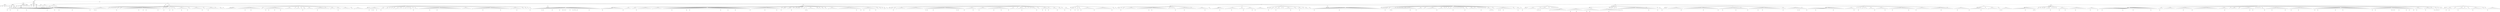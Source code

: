 digraph Tree {
	"t0" [label = "TEI"];
	"t1" [label = "teiHeader"];
	"t2" [label = "fileDesc"];
	"t3" [label = "titleStmt"];
	"t4" [label = "title"];
	"t5" [label = "author"];
	"t6" [label = "principal"];
	"t7" [label = "editor"];
	"t8" [label = "editionStmt"];
	"t9" [label = "edition"];
	"t10" [label = "respStmt"];
	"t11" [label = "name"];
	"t12" [label = "resp"];
	"t13" [label = "respStmt"];
	"t14" [label = "name"];
	"t15" [label = "resp"];
	"t16" [label = "publicationStmt"];
	"t17" [label = "publisher"];
	"t18" [label = "date"];
	"t19" [label = "availability"];
	"t20" [label = "licence"];
	"t21" [label = "idno"];
	"t22" [label = "idno"];
	"t23" [label = "idno"];
	"t24" [label = "idno"];
	"t25" [label = "idno"];
	"t26" [label = "sourceDesc"];
	"t27" [label = "profileDesc"];
	"t28" [label = "creation"];
	"t29" [label = "date"];
	"t30" [label = "langUsage"];
	"t31" [label = "language"];
	"t32" [label = "textClass"];
	"t33" [label = "keywords"];
	"t34" [label = "term"];
	"t35" [label = "text"];
	"t36" [label = "body"];
	"t37" [label = "head"];
	"t38" [label = "lb"];
	"t39" [label = "div"];
	"t40" [label = "head"];
	"t41" [label = "p"];
	"t42" [label = "p"];
	"t43" [label = "hi"];
	"t44" [label = "hi"];
	"t45" [label = "hi"];
	"t46" [label = "p"];
	"t47" [label = "p"];
	"t48" [label = "p"];
	"t49" [label = "hi"];
	"t50" [label = "div"];
	"t51" [label = "head"];
	"t52" [label = "p"];
	"t53" [label = "hi"];
	"t54" [label = "hi"];
	"t55" [label = "hi"];
	"t56" [label = "p"];
	"t57" [label = "p"];
	"t58" [label = "p"];
	"t59" [label = "p"];
	"t60" [label = "div"];
	"t61" [label = "head"];
	"t62" [label = "div"];
	"t63" [label = "pb"];
	"t64" [label = "head"];
	"t65" [label = "div"];
	"t66" [label = "head"];
	"t67" [label = "sp"];
	"t68" [label = "l"];
	"t69" [label = "ref"];
	"t70" [label = "l"];
	"t71" [label = "l"];
	"t72" [label = "ref"];
	"t73" [label = "l"];
	"t74" [label = "l"];
	"t75" [label = "l"];
	"t76" [label = "l"];
	"t77" [label = "l"];
	"t78" [label = "pb"];
	"t79" [label = "l"];
	"t80" [label = "l"];
	"t81" [label = "l"];
	"t82" [label = "l"];
	"t83" [label = "l"];
	"t84" [label = "l"];
	"t85" [label = "ref"];
	"t86" [label = "l"];
	"t87" [label = "l"];
	"t88" [label = "l"];
	"t89" [label = "l"];
	"t90" [label = "l"];
	"t91" [label = "l"];
	"t92" [label = "l"];
	"t93" [label = "l"];
	"t94" [label = "l"];
	"t95" [label = "l"];
	"t96" [label = "l"];
	"t97" [label = "l"];
	"t98" [label = "l"];
	"t99" [label = "l"];
	"t100" [label = "ref"];
	"t101" [label = "l"];
	"t102" [label = "l"];
	"t103" [label = "l"];
	"t104" [label = "l"];
	"t105" [label = "l"];
	"t106" [label = "ref"];
	"t107" [label = "l"];
	"t108" [label = "l"];
	"t109" [label = "l"];
	"t110" [label = "pb"];
	"t111" [label = "l"];
	"t112" [label = "l"];
	"t113" [label = "l"];
	"t114" [label = "l"];
	"t115" [label = "l"];
	"t116" [label = "l"];
	"t117" [label = "l"];
	"t118" [label = "l"];
	"t119" [label = "l"];
	"t120" [label = "ref"];
	"t121" [label = "l"];
	"t122" [label = "l"];
	"t123" [label = "l"];
	"t124" [label = "l"];
	"t125" [label = "l"];
	"t126" [label = "l"];
	"t127" [label = "l"];
	"t128" [label = "l"];
	"t129" [label = "l"];
	"t130" [label = "l"];
	"t131" [label = "l"];
	"t132" [label = "l"];
	"t133" [label = "ref"];
	"t134" [label = "l"];
	"t135" [label = "sp"];
	"t136" [label = "l"];
	"t137" [label = "l"];
	"t138" [label = "ref"];
	"t139" [label = "l"];
	"t140" [label = "pb"];
	"t141" [label = "l"];
	"t142" [label = "l"];
	"t143" [label = "l"];
	"t144" [label = "l"];
	"t145" [label = "l"];
	"t146" [label = "l"];
	"t147" [label = "l"];
	"t148" [label = "sp"];
	"t149" [label = "l"];
	"t150" [label = "l"];
	"t151" [label = "sp"];
	"t152" [label = "l"];
	"t153" [label = "sp"];
	"t154" [label = "l"];
	"t155" [label = "sp"];
	"t156" [label = "l"];
	"t157" [label = "sp"];
	"t158" [label = "l"];
	"t159" [label = "sp"];
	"t160" [label = "l"];
	"t161" [label = "pb"];
	"t162" [label = "l"];
	"t163" [label = "sp"];
	"t164" [label = "l"];
	"t165" [label = "l"];
	"t166" [label = "sp"];
	"t167" [label = "l"];
	"t168" [label = "l"];
	"t169" [label = "l"];
	"t170" [label = "l"];
	"t171" [label = "l"];
	"t172" [label = "l"];
	"t173" [label = "l"];
	"t174" [label = "l"];
	"t175" [label = "l"];
	"t176" [label = "l"];
	"t177" [label = "l"];
	"t178" [label = "l"];
	"t179" [label = "ref"];
	"t180" [label = "l"];
	"t181" [label = "l"];
	"t182" [label = "l"];
	"t183" [label = "ref"];
	"t184" [label = "l"];
	"t185" [label = "l"];
	"t186" [label = "pb"];
	"t187" [label = "l"];
	"t188" [label = "l"];
	"t189" [label = "l"];
	"t190" [label = "l"];
	"t191" [label = "l"];
	"t192" [label = "l"];
	"t193" [label = "l"];
	"t194" [label = "l"];
	"t195" [label = "ref"];
	"t196" [label = "l"];
	"t197" [label = "l"];
	"t198" [label = "sp"];
	"t199" [label = "l"];
	"t200" [label = "l"];
	"t201" [label = "ref"];
	"t202" [label = "sp"];
	"t203" [label = "l"];
	"t204" [label = "sp"];
	"t205" [label = "l"];
	"t206" [label = "sp"];
	"t207" [label = "l"];
	"t208" [label = "l"];
	"t209" [label = "pb"];
	"t210" [label = "sp"];
	"t211" [label = "l"];
	"t212" [label = "sp"];
	"t213" [label = "l"];
	"t214" [label = "ref"];
	"t215" [label = "sp"];
	"t216" [label = "l"];
	"t217" [label = "l"];
	"t218" [label = "sp"];
	"t219" [label = "l"];
	"t220" [label = "l"];
	"t221" [label = "l"];
	"t222" [label = "l"];
	"t223" [label = "pb"];
	"t224" [label = "l"];
	"t225" [label = "l"];
	"t226" [label = "l"];
	"t227" [label = "l"];
	"t228" [label = "ref"];
	"t229" [label = "sp"];
	"t230" [label = "l"];
	"t231" [label = "l"];
	"t232" [label = "sp"];
	"t233" [label = "l"];
	"t234" [label = "l"];
	"t235" [label = "l"];
	"t236" [label = "l"];
	"t237" [label = "l"];
	"t238" [label = "l"];
	"t239" [label = "l"];
	"t240" [label = "l"];
	"t241" [label = "ref"];
	"t242" [label = "sp"];
	"t243" [label = "l"];
	"t244" [label = "l"];
	"t245" [label = "sp"];
	"t246" [label = "pb"];
	"t247" [label = "l"];
	"t248" [label = "ref"];
	"t249" [label = "l"];
	"t250" [label = "l"];
	"t251" [label = "l"];
	"t252" [label = "l"];
	"t253" [label = "l"];
	"t254" [label = "l"];
	"t255" [label = "sp"];
	"t256" [label = "l"];
	"t257" [label = "sp"];
	"t258" [label = "l"];
	"t259" [label = "l"];
	"t260" [label = "l"];
	"t261" [label = "sp"];
	"t262" [label = "l"];
	"t263" [label = "div"];
	"t264" [label = "head"];
	"t265" [label = "pb"];
	"t266" [label = "sp"];
	"t267" [label = "l"];
	"t268" [label = "l"];
	"t269" [label = "l"];
	"t270" [label = "l"];
	"t271" [label = "l"];
	"t272" [label = "l"];
	"t273" [label = "l"];
	"t274" [label = "l"];
	"t275" [label = "sp"];
	"t276" [label = "l"];
	"t277" [label = "l"];
	"t278" [label = "l"];
	"t279" [label = "l"];
	"t280" [label = "l"];
	"t281" [label = "l"];
	"t282" [label = "ref"];
	"t283" [label = "l"];
	"t284" [label = "l"];
	"t285" [label = "l"];
	"t286" [label = "l"];
	"t287" [label = "pb"];
	"t288" [label = "l"];
	"t289" [label = "l"];
	"t290" [label = "l"];
	"t291" [label = "l"];
	"t292" [label = "l"];
	"t293" [label = "l"];
	"t294" [label = "sp"];
	"t295" [label = "l"];
	"t296" [label = "l"];
	"t297" [label = "sp"];
	"t298" [label = "l"];
	"t299" [label = "l"];
	"t300" [label = "ref"];
	"t301" [label = "l"];
	"t302" [label = "l"];
	"t303" [label = "ref"];
	"t304" [label = "l"];
	"t305" [label = "l"];
	"t306" [label = "l"];
	"t307" [label = "l"];
	"t308" [label = "ref"];
	"t309" [label = "l"];
	"t310" [label = "l"];
	"t311" [label = "l"];
	"t312" [label = "l"];
	"t313" [label = "pb"];
	"t314" [label = "l"];
	"t315" [label = "l"];
	"t316" [label = "sp"];
	"t317" [label = "l"];
	"t318" [label = "l"];
	"t319" [label = "l"];
	"t320" [label = "l"];
	"t321" [label = "l"];
	"t322" [label = "l"];
	"t323" [label = "sp"];
	"t324" [label = "l"];
	"t325" [label = "sp"];
	"t326" [label = "l"];
	"t327" [label = "l"];
	"t328" [label = "l"];
	"t329" [label = "l"];
	"t330" [label = "sp"];
	"t331" [label = "l"];
	"t332" [label = "l"];
	"t333" [label = "ref"];
	"t334" [label = "sp"];
	"t335" [label = "pb"];
	"t336" [label = "l"];
	"t337" [label = "sp"];
	"t338" [label = "l"];
	"t339" [label = "l"];
	"t340" [label = "l"];
	"t341" [label = "l"];
	"t342" [label = "l"];
	"t343" [label = "sp"];
	"t344" [label = "l"];
	"t345" [label = "l"];
	"t346" [label = "l"];
	"t347" [label = "ref"];
	"t348" [label = "l"];
	"t349" [label = "l"];
	"t350" [label = "l"];
	"t351" [label = "l"];
	"t352" [label = "l"];
	"t353" [label = "l"];
	"t354" [label = "l"];
	"t355" [label = "sp"];
	"t356" [label = "l"];
	"t357" [label = "sp"];
	"t358" [label = "pb"];
	"t359" [label = "l"];
	"t360" [label = "l"];
	"t361" [label = "l"];
	"t362" [label = "sp"];
	"t363" [label = "l"];
	"t364" [label = "l"];
	"t365" [label = "ref"];
	"t366" [label = "l"];
	"t367" [label = "l"];
	"t368" [label = "sp"];
	"t369" [label = "l"];
	"t370" [label = "l"];
	"t371" [label = "l"];
	"t372" [label = "l"];
	"t373" [label = "l"];
	"t374" [label = "l"];
	"t375" [label = "sp"];
	"t376" [label = "l"];
	"t377" [label = "l"];
	"t378" [label = "sp"];
	"t379" [label = "pb"];
	"t380" [label = "l"];
	"t381" [label = "l"];
	"t382" [label = "l"];
	"t383" [label = "l"];
	"t384" [label = "l"];
	"t385" [label = "l"];
	"t386" [label = "div"];
	"t387" [label = "head"];
	"t388" [label = "sp"];
	"t389" [label = "l"];
	"t390" [label = "l"];
	"t391" [label = "sp"];
	"t392" [label = "l"];
	"t393" [label = "l"];
	"t394" [label = "ref"];
	"t395" [label = "l"];
	"t396" [label = "l"];
	"t397" [label = "ref"];
	"t398" [label = "l"];
	"t399" [label = "pb"];
	"t400" [label = "l"];
	"t401" [label = "l"];
	"t402" [label = "ref"];
	"t403" [label = "l"];
	"t404" [label = "l"];
	"t405" [label = "sp"];
	"t406" [label = "l"];
	"t407" [label = "ref"];
	"t408" [label = "l"];
	"t409" [label = "l"];
	"t410" [label = "sp"];
	"t411" [label = "l"];
	"t412" [label = "l"];
	"t413" [label = "l"];
	"t414" [label = "sp"];
	"t415" [label = "l"];
	"t416" [label = "sp"];
	"t417" [label = "l"];
	"t418" [label = "sp"];
	"t419" [label = "l"];
	"t420" [label = "l"];
	"t421" [label = "sp"];
	"t422" [label = "pb"];
	"t423" [label = "l"];
	"t424" [label = "l"];
	"t425" [label = "sp"];
	"t426" [label = "l"];
	"t427" [label = "sp"];
	"t428" [label = "l"];
	"t429" [label = "sp"];
	"t430" [label = "l"];
	"t431" [label = "sp"];
	"t432" [label = "l"];
	"t433" [label = "l"];
	"t434" [label = "sp"];
	"t435" [label = "l"];
	"t436" [label = "sp"];
	"t437" [label = "l"];
	"t438" [label = "sp"];
	"t439" [label = "pb"];
	"t440" [label = "l"];
	"t441" [label = "sp"];
	"t442" [label = "l"];
	"t443" [label = "ref"];
	"t444" [label = "sp"];
	"t445" [label = "l"];
	"t446" [label = "l"];
	"t447" [label = "l"];
	"t448" [label = "sp"];
	"t449" [label = "l"];
	"t450" [label = "l"];
	"t451" [label = "l"];
	"t452" [label = "l"];
	"t453" [label = "l"];
	"t454" [label = "l"];
	"t455" [label = "l"];
	"t456" [label = "l"];
	"t457" [label = "ref"];
	"t458" [label = "l"];
	"t459" [label = "l"];
	"t460" [label = "l"];
	"t461" [label = "l"];
	"t462" [label = "l"];
	"t463" [label = "pb"];
	"t464" [label = "l"];
	"t465" [label = "l"];
	"t466" [label = "l"];
	"t467" [label = "l"];
	"t468" [label = "l"];
	"t469" [label = "l"];
	"t470" [label = "l"];
	"t471" [label = "l"];
	"t472" [label = "l"];
	"t473" [label = "l"];
	"t474" [label = "l"];
	"t475" [label = "l"];
	"t476" [label = "l"];
	"t477" [label = "l"];
	"t478" [label = "l"];
	"t479" [label = "l"];
	"t480" [label = "sp"];
	"t481" [label = "l"];
	"t482" [label = "l"];
	"t483" [label = "l"];
	"t484" [label = "l"];
	"t485" [label = "l"];
	"t486" [label = "l"];
	"t487" [label = "l"];
	"t488" [label = "sp"];
	"t489" [label = "pb"];
	"t490" [label = "l"];
	"t491" [label = "l"];
	"t492" [label = "l"];
	"t493" [label = "l"];
	"t494" [label = "l"];
	"t495" [label = "l"];
	"t496" [label = "l"];
	"t497" [label = "ref"];
	"t498" [label = "l"];
	"t499" [label = "l"];
	"t500" [label = "l"];
	"t501" [label = "l"];
	"t502" [label = "l"];
	"t503" [label = "l"];
	"t504" [label = "l"];
	"t505" [label = "l"];
	"t506" [label = "l"];
	"t507" [label = "l"];
	"t508" [label = "l"];
	"t509" [label = "l"];
	"t510" [label = "ref"];
	"t511" [label = "l"];
	"t512" [label = "l"];
	"t513" [label = "l"];
	"t514" [label = "l"];
	"t515" [label = "l"];
	"t516" [label = "l"];
	"t517" [label = "sp"];
	"t518" [label = "pb"];
	"t519" [label = "l"];
	"t520" [label = "l"];
	"t521" [label = "l"];
	"t522" [label = "l"];
	"t523" [label = "ref"];
	"t524" [label = "l"];
	"t525" [label = "l"];
	"t526" [label = "l"];
	"t527" [label = "sp"];
	"t528" [label = "l"];
	"t529" [label = "l"];
	"t530" [label = "sp"];
	"t531" [label = "l"];
	"t532" [label = "l"];
	"t533" [label = "sp"];
	"t534" [label = "l"];
	"t535" [label = "sp"];
	"t536" [label = "l"];
	"t537" [label = "ref"];
	"t538" [label = "l"];
	"t539" [label = "div"];
	"t540" [label = "head"];
	"t541" [label = "pb"];
	"t542" [label = "sp"];
	"t543" [label = "l"];
	"t544" [label = "l"];
	"t545" [label = "l"];
	"t546" [label = "l"];
	"t547" [label = "l"];
	"t548" [label = "l"];
	"t549" [label = "l"];
	"t550" [label = "ref"];
	"t551" [label = "l"];
	"t552" [label = "ref"];
	"t553" [label = "l"];
	"t554" [label = "l"];
	"t555" [label = "l"];
	"t556" [label = "l"];
	"t557" [label = "l"];
	"t558" [label = "l"];
	"t559" [label = "ref"];
	"t560" [label = "l"];
	"t561" [label = "l"];
	"t562" [label = "l"];
	"t563" [label = "l"];
	"t564" [label = "l"];
	"t565" [label = "pb"];
	"t566" [label = "l"];
	"t567" [label = "l"];
	"t568" [label = "ref"];
	"t569" [label = "l"];
	"t570" [label = "ref"];
	"t571" [label = "l"];
	"t572" [label = "ref"];
	"t573" [label = "l"];
	"t574" [label = "l"];
	"t575" [label = "l"];
	"t576" [label = "ref"];
	"t577" [label = "l"];
	"t578" [label = "l"];
	"t579" [label = "ref"];
	"t580" [label = "l"];
	"t581" [label = "ref"];
	"t582" [label = "ref"];
	"t583" [label = "l"];
	"t584" [label = "l"];
	"t585" [label = "ref"];
	"t586" [label = "l"];
	"t587" [label = "l"];
	"t588" [label = "l"];
	"t589" [label = "l"];
	"t590" [label = "l"];
	"t591" [label = "l"];
	"t592" [label = "l"];
	"t593" [label = "l"];
	"t594" [label = "ref"];
	"t595" [label = "l"];
	"t596" [label = "l"];
	"t597" [label = "l"];
	"t598" [label = "l"];
	"t599" [label = "l"];
	"t600" [label = "l"];
	"t601" [label = "l"];
	"t602" [label = "div"];
	"t603" [label = "pb"];
	"t604" [label = "head"];
	"t605" [label = "div"];
	"t606" [label = "head"];
	"t607" [label = "sp"];
	"t608" [label = "l"];
	"t609" [label = "l"];
	"t610" [label = "ref"];
	"t611" [label = "l"];
	"t612" [label = "l"];
	"t613" [label = "l"];
	"t614" [label = "l"];
	"t615" [label = "l"];
	"t616" [label = "l"];
	"t617" [label = "l"];
	"t618" [label = "l"];
	"t619" [label = "l"];
	"t620" [label = "l"];
	"t621" [label = "l"];
	"t622" [label = "l"];
	"t623" [label = "l"];
	"t624" [label = "l"];
	"t625" [label = "pb"];
	"t626" [label = "sp"];
	"t627" [label = "l"];
	"t628" [label = "l"];
	"t629" [label = "l"];
	"t630" [label = "l"];
	"t631" [label = "l"];
	"t632" [label = "sp"];
	"t633" [label = "l"];
	"t634" [label = "l"];
	"t635" [label = "l"];
	"t636" [label = "l"];
	"t637" [label = "ref"];
	"t638" [label = "sp"];
	"t639" [label = "l"];
	"t640" [label = "l"];
	"t641" [label = "l"];
	"t642" [label = "l"];
	"t643" [label = "l"];
	"t644" [label = "l"];
	"t645" [label = "l"];
	"t646" [label = "l"];
	"t647" [label = "l"];
	"t648" [label = "l"];
	"t649" [label = "sp"];
	"t650" [label = "pb"];
	"t651" [label = "l"];
	"t652" [label = "l"];
	"t653" [label = "l"];
	"t654" [label = "l"];
	"t655" [label = "l"];
	"t656" [label = "l"];
	"t657" [label = "sp"];
	"t658" [label = "l"];
	"t659" [label = "l"];
	"t660" [label = "l"];
	"t661" [label = "l"];
	"t662" [label = "l"];
	"t663" [label = "l"];
	"t664" [label = "l"];
	"t665" [label = "ref"];
	"t666" [label = "l"];
	"t667" [label = "l"];
	"t668" [label = "l"];
	"t669" [label = "l"];
	"t670" [label = "l"];
	"t671" [label = "l"];
	"t672" [label = "l"];
	"t673" [label = "l"];
	"t674" [label = "l"];
	"t675" [label = "l"];
	"t676" [label = "pb"];
	"t677" [label = "l"];
	"t678" [label = "l"];
	"t679" [label = "ref"];
	"t680" [label = "l"];
	"t681" [label = "l"];
	"t682" [label = "l"];
	"t683" [label = "l"];
	"t684" [label = "l"];
	"t685" [label = "l"];
	"t686" [label = "l"];
	"t687" [label = "l"];
	"t688" [label = "l"];
	"t689" [label = "l"];
	"t690" [label = "l"];
	"t691" [label = "l"];
	"t692" [label = "l"];
	"t693" [label = "l"];
	"t694" [label = "l"];
	"t695" [label = "l"];
	"t696" [label = "l"];
	"t697" [label = "l"];
	"t698" [label = "l"];
	"t699" [label = "l"];
	"t700" [label = "l"];
	"t701" [label = "ref"];
	"t702" [label = "l"];
	"t703" [label = "l"];
	"t704" [label = "l"];
	"t705" [label = "l"];
	"t706" [label = "l"];
	"t707" [label = "pb"];
	"t708" [label = "l"];
	"t709" [label = "l"];
	"t710" [label = "l"];
	"t711" [label = "l"];
	"t712" [label = "l"];
	"t713" [label = "ref"];
	"t714" [label = "l"];
	"t715" [label = "l"];
	"t716" [label = "l"];
	"t717" [label = "l"];
	"t718" [label = "l"];
	"t719" [label = "l"];
	"t720" [label = "l"];
	"t721" [label = "l"];
	"t722" [label = "l"];
	"t723" [label = "l"];
	"t724" [label = "ref"];
	"t725" [label = "sp"];
	"t726" [label = "l"];
	"t727" [label = "l"];
	"t728" [label = "l"];
	"t729" [label = "l"];
	"t730" [label = "l"];
	"t731" [label = "l"];
	"t732" [label = "l"];
	"t733" [label = "l"];
	"t734" [label = "l"];
	"t735" [label = "l"];
	"t736" [label = "pb"];
	"t737" [label = "l"];
	"t738" [label = "l"];
	"t739" [label = "l"];
	"t740" [label = "l"];
	"t741" [label = "l"];
	"t742" [label = "l"];
	"t743" [label = "l"];
	"t744" [label = "l"];
	"t745" [label = "ref"];
	"t746" [label = "l"];
	"t747" [label = "l"];
	"t748" [label = "sp"];
	"t749" [label = "l"];
	"t750" [label = "ref"];
	"t751" [label = "sp"];
	"t752" [label = "l"];
	"t753" [label = "l"];
	"t754" [label = "l"];
	"t755" [label = "sp"];
	"t756" [label = "l"];
	"t757" [label = "l"];
	"t758" [label = "l"];
	"t759" [label = "l"];
	"t760" [label = "pb"];
	"t761" [label = "sp"];
	"t762" [label = "l"];
	"t763" [label = "sp"];
	"t764" [label = "l"];
	"t765" [label = "sp"];
	"t766" [label = "l"];
	"t767" [label = "l"];
	"t768" [label = "l"];
	"t769" [label = "l"];
	"t770" [label = "sp"];
	"t771" [label = "l"];
	"t772" [label = "sp"];
	"t773" [label = "l"];
	"t774" [label = "l"];
	"t775" [label = "sp"];
	"t776" [label = "l"];
	"t777" [label = "ref"];
	"t778" [label = "pb"];
	"t779" [label = "sp"];
	"t780" [label = "l"];
	"t781" [label = "l"];
	"t782" [label = "l"];
	"t783" [label = "l"];
	"t784" [label = "l"];
	"t785" [label = "l"];
	"t786" [label = "sp"];
	"t787" [label = "l"];
	"t788" [label = "l"];
	"t789" [label = "l"];
	"t790" [label = "sp"];
	"t791" [label = "l"];
	"t792" [label = "sp"];
	"t793" [label = "l"];
	"t794" [label = "l"];
	"t795" [label = "sp"];
	"t796" [label = "l"];
	"t797" [label = "l"];
	"t798" [label = "sp"];
	"t799" [label = "pb"];
	"t800" [label = "l"];
	"t801" [label = "l"];
	"t802" [label = "l"];
	"t803" [label = "l"];
	"t804" [label = "l"];
	"t805" [label = "l"];
	"t806" [label = "sp"];
	"t807" [label = "l"];
	"t808" [label = "l"];
	"t809" [label = "l"];
	"t810" [label = "l"];
	"t811" [label = "l"];
	"t812" [label = "l"];
	"t813" [label = "l"];
	"t814" [label = "l"];
	"t815" [label = "l"];
	"t816" [label = "l"];
	"t817" [label = "l"];
	"t818" [label = "l"];
	"t819" [label = "l"];
	"t820" [label = "ref"];
	"t821" [label = "l"];
	"t822" [label = "l"];
	"t823" [label = "l"];
	"t824" [label = "pb"];
	"t825" [label = "sp"];
	"t826" [label = "l"];
	"t827" [label = "l"];
	"t828" [label = "ref"];
	"t829" [label = "l"];
	"t830" [label = "l"];
	"t831" [label = "l"];
	"t832" [label = "l"];
	"t833" [label = "ref"];
	"t834" [label = "l"];
	"t835" [label = "l"];
	"t836" [label = "l"];
	"t837" [label = "l"];
	"t838" [label = "ref"];
	"t839" [label = "sp"];
	"t840" [label = "l"];
	"t841" [label = "l"];
	"t842" [label = "sp"];
	"t843" [label = "l"];
	"t844" [label = "l"];
	"t845" [label = "sp"];
	"t846" [label = "l"];
	"t847" [label = "sp"];
	"t848" [label = "pb"];
	"t849" [label = "l"];
	"t850" [label = "sp"];
	"t851" [label = "l"];
	"t852" [label = "div"];
	"t853" [label = "head"];
	"t854" [label = "sp"];
	"t855" [label = "l"];
	"t856" [label = "sp"];
	"t857" [label = "l"];
	"t858" [label = "l"];
	"t859" [label = "sp"];
	"t860" [label = "l"];
	"t861" [label = "ref"];
	"t862" [label = "l"];
	"t863" [label = "sp"];
	"t864" [label = "pb"];
	"t865" [label = "l"];
	"t866" [label = "l"];
	"t867" [label = "l"];
	"t868" [label = "l"];
	"t869" [label = "l"];
	"t870" [label = "l"];
	"t871" [label = "sp"];
	"t872" [label = "l"];
	"t873" [label = "l"];
	"t874" [label = "l"];
	"t875" [label = "l"];
	"t876" [label = "l"];
	"t877" [label = "l"];
	"t878" [label = "l"];
	"t879" [label = "l"];
	"t880" [label = "l"];
	"t881" [label = "l"];
	"t882" [label = "l"];
	"t883" [label = "l"];
	"t884" [label = "sp"];
	"t885" [label = "l"];
	"t886" [label = "l"];
	"t887" [label = "ref"];
	"t888" [label = "l"];
	"t889" [label = "pb"];
	"t890" [label = "l"];
	"t891" [label = "l"];
	"t892" [label = "l"];
	"t893" [label = "l"];
	"t894" [label = "ref"];
	"t895" [label = "l"];
	"t896" [label = "l"];
	"t897" [label = "l"];
	"t898" [label = "l"];
	"t899" [label = "l"];
	"t900" [label = "l"];
	"t901" [label = "l"];
	"t902" [label = "l"];
	"t903" [label = "l"];
	"t904" [label = "l"];
	"t905" [label = "l"];
	"t906" [label = "l"];
	"t907" [label = "l"];
	"t908" [label = "l"];
	"t909" [label = "l"];
	"t910" [label = "l"];
	"t911" [label = "ref"];
	"t912" [label = "l"];
	"t913" [label = "ref"];
	"t914" [label = "l"];
	"t915" [label = "l"];
	"t916" [label = "l"];
	"t917" [label = "l"];
	"t918" [label = "pb"];
	"t919" [label = "sp"];
	"t920" [label = "l"];
	"t921" [label = "l"];
	"t922" [label = "l"];
	"t923" [label = "l"];
	"t924" [label = "l"];
	"t925" [label = "l"];
	"t926" [label = "ref"];
	"t927" [label = "l"];
	"t928" [label = "l"];
	"t929" [label = "sp"];
	"t930" [label = "l"];
	"t931" [label = "l"];
	"t932" [label = "ref"];
	"t933" [label = "l"];
	"t934" [label = "l"];
	"t935" [label = "l"];
	"t936" [label = "l"];
	"t937" [label = "l"];
	"t938" [label = "sp"];
	"t939" [label = "l"];
	"t940" [label = "l"];
	"t941" [label = "l"];
	"t942" [label = "l"];
	"t943" [label = "l"];
	"t944" [label = "pb"];
	"t945" [label = "l"];
	"t946" [label = "l"];
	"t947" [label = "l"];
	"t948" [label = "l"];
	"t949" [label = "l"];
	"t950" [label = "ref"];
	"t951" [label = "l"];
	"t952" [label = "l"];
	"t953" [label = "l"];
	"t954" [label = "l"];
	"t955" [label = "l"];
	"t956" [label = "ref"];
	"t957" [label = "sp"];
	"t958" [label = "l"];
	"t959" [label = "l"];
	"t960" [label = "l"];
	"t961" [label = "l"];
	"t962" [label = "sp"];
	"t963" [label = "l"];
	"t964" [label = "sp"];
	"t965" [label = "l"];
	"t966" [label = "l"];
	"t967" [label = "l"];
	"t968" [label = "l"];
	"t969" [label = "pb"];
	"t970" [label = "l"];
	"t971" [label = "l"];
	"t972" [label = "sp"];
	"t973" [label = "l"];
	"t974" [label = "sp"];
	"t975" [label = "l"];
	"t976" [label = "sp"];
	"t977" [label = "l"];
	"t978" [label = "sp"];
	"t979" [label = "l"];
	"t980" [label = "sp"];
	"t981" [label = "l"];
	"t982" [label = "sp"];
	"t983" [label = "l"];
	"t984" [label = "l"];
	"t985" [label = "l"];
	"t986" [label = "pb"];
	"t987" [label = "sp"];
	"t988" [label = "l"];
	"t989" [label = "l"];
	"t990" [label = "sp"];
	"t991" [label = "l"];
	"t992" [label = "l"];
	"t993" [label = "ref"];
	"t994" [label = "l"];
	"t995" [label = "l"];
	"t996" [label = "ref"];
	"t997" [label = "l"];
	"t998" [label = "l"];
	"t999" [label = "ref"];
	"t1000" [label = "l"];
	"t1001" [label = "sp"];
	"t1002" [label = "l"];
	"t1003" [label = "sp"];
	"t1004" [label = "l"];
	"t1005" [label = "l"];
	"t1006" [label = "l"];
	"t1007" [label = "l"];
	"t1008" [label = "pb"];
	"t1009" [label = "sp"];
	"t1010" [label = "l"];
	"t1011" [label = "l"];
	"t1012" [label = "l"];
	"t1013" [label = "sp"];
	"t1014" [label = "l"];
	"t1015" [label = "sp"];
	"t1016" [label = "l"];
	"t1017" [label = "ref"];
	"t1018" [label = "l"];
	"t1019" [label = "l"];
	"t1020" [label = "l"];
	"t1021" [label = "div"];
	"t1022" [label = "head"];
	"t1023" [label = "pb"];
	"t1024" [label = "sp"];
	"t1025" [label = "l"];
	"t1026" [label = "ref"];
	"t1027" [label = "l"];
	"t1028" [label = "l"];
	"t1029" [label = "sp"];
	"t1030" [label = "l"];
	"t1031" [label = "ref"];
	"t1032" [label = "sp"];
	"t1033" [label = "l"];
	"t1034" [label = "l"];
	"t1035" [label = "ref"];
	"t1036" [label = "sp"];
	"t1037" [label = "l"];
	"t1038" [label = "l"];
	"t1039" [label = "pb"];
	"t1040" [label = "sp"];
	"t1041" [label = "l"];
	"t1042" [label = "l"];
	"t1043" [label = "l"];
	"t1044" [label = "l"];
	"t1045" [label = "l"];
	"t1046" [label = "l"];
	"t1047" [label = "l"];
	"t1048" [label = "l"];
	"t1049" [label = "l"];
	"t1050" [label = "ref"];
	"t1051" [label = "sp"];
	"t1052" [label = "l"];
	"t1053" [label = "l"];
	"t1054" [label = "l"];
	"t1055" [label = "l"];
	"t1056" [label = "l"];
	"t1057" [label = "l"];
	"t1058" [label = "l"];
	"t1059" [label = "l"];
	"t1060" [label = "l"];
	"t1061" [label = "l"];
	"t1062" [label = "l"];
	"t1063" [label = "l"];
	"t1064" [label = "pb"];
	"t1065" [label = "sp"];
	"t1066" [label = "l"];
	"t1067" [label = "l"];
	"t1068" [label = "sp"];
	"t1069" [label = "l"];
	"t1070" [label = "div"];
	"t1071" [label = "head"];
	"t1072" [label = "div"];
	"t1073" [label = "head"];
	"t1074" [label = "sp"];
	"t1075" [label = "l"];
	"t1076" [label = "l"];
	"t1077" [label = "sp"];
	"t1078" [label = "l"];
	"t1079" [label = "pb"];
	"t1080" [label = "sp"];
	"t1081" [label = "l"];
	"t1082" [label = "l"];
	"t1083" [label = "sp"];
	"t1084" [label = "l"];
	"t1085" [label = "l"];
	"t1086" [label = "l"];
	"t1087" [label = "l"];
	"t1088" [label = "l"];
	"t1089" [label = "l"];
	"t1090" [label = "l"];
	"t1091" [label = "l"];
	"t1092" [label = "sp"];
	"t1093" [label = "l"];
	"t1094" [label = "l"];
	"t1095" [label = "l"];
	"t1096" [label = "l"];
	"t1097" [label = "l"];
	"t1098" [label = "l"];
	"t1099" [label = "l"];
	"t1100" [label = "l"];
	"t1101" [label = "l"];
	"t1102" [label = "ref"];
	"t1103" [label = "l"];
	"t1104" [label = "l"];
	"t1105" [label = "pb"];
	"t1106" [label = "l"];
	"t1107" [label = "l"];
	"t1108" [label = "l"];
	"t1109" [label = "l"];
	"t1110" [label = "l"];
	"t1111" [label = "l"];
	"t1112" [label = "l"];
	"t1113" [label = "l"];
	"t1114" [label = "l"];
	"t1115" [label = "l"];
	"t1116" [label = "sp"];
	"t1117" [label = "l"];
	"t1118" [label = "l"];
	"t1119" [label = "sp"];
	"t1120" [label = "l"];
	"t1121" [label = "sp"];
	"t1122" [label = "l"];
	"t1123" [label = "sp"];
	"t1124" [label = "l"];
	"t1125" [label = "l"];
	"t1126" [label = "pb"];
	"t1127" [label = "sp"];
	"t1128" [label = "l"];
	"t1129" [label = "l"];
	"t1130" [label = "l"];
	"t1131" [label = "l"];
	"t1132" [label = "l"];
	"t1133" [label = "l"];
	"t1134" [label = "ref"];
	"t1135" [label = "l"];
	"t1136" [label = "l"];
	"t1137" [label = "l"];
	"t1138" [label = "l"];
	"t1139" [label = "l"];
	"t1140" [label = "l"];
	"t1141" [label = "l"];
	"t1142" [label = "sp"];
	"t1143" [label = "l"];
	"t1144" [label = "sp"];
	"t1145" [label = "l"];
	"t1146" [label = "l"];
	"t1147" [label = "l"];
	"t1148" [label = "l"];
	"t1149" [label = "l"];
	"t1150" [label = "l"];
	"t1151" [label = "pb"];
	"t1152" [label = "l"];
	"t1153" [label = "l"];
	"t1154" [label = "sp"];
	"t1155" [label = "l"];
	"t1156" [label = "l"];
	"t1157" [label = "div"];
	"t1158" [label = "head"];
	"t1159" [label = "sp"];
	"t1160" [label = "l"];
	"t1161" [label = "l"];
	"t1162" [label = "l"];
	"t1163" [label = "l"];
	"t1164" [label = "l"];
	"t1165" [label = "l"];
	"t1166" [label = "ref"];
	"t1167" [label = "l"];
	"t1168" [label = "l"];
	"t1169" [label = "l"];
	"t1170" [label = "sp"];
	"t1171" [label = "pb"];
	"t1172" [label = "l"];
	"t1173" [label = "l"];
	"t1174" [label = "l"];
	"t1175" [label = "l"];
	"t1176" [label = "ref"];
	"t1177" [label = "l"];
	"t1178" [label = "l"];
	"t1179" [label = "l"];
	"t1180" [label = "l"];
	"t1181" [label = "sp"];
	"t1182" [label = "l"];
	"t1183" [label = "l"];
	"t1184" [label = "l"];
	"t1185" [label = "l"];
	"t1186" [label = "ref"];
	"t1187" [label = "l"];
	"t1188" [label = "sp"];
	"t1189" [label = "l"];
	"t1190" [label = "l"];
	"t1191" [label = "l"];
	"t1192" [label = "l"];
	"t1193" [label = "l"];
	"t1194" [label = "ref"];
	"t1195" [label = "l"];
	"t1196" [label = "l"];
	"t1197" [label = "pb"];
	"t1198" [label = "sp"];
	"t1199" [label = "l"];
	"t1200" [label = "l"];
	"t1201" [label = "l"];
	"t1202" [label = "l"];
	"t1203" [label = "l"];
	"t1204" [label = "l"];
	"t1205" [label = "l"];
	"t1206" [label = "div"];
	"t1207" [label = "head"];
	"t1208" [label = "sp"];
	"t1209" [label = "l"];
	"t1210" [label = "sp"];
	"t1211" [label = "l"];
	"t1212" [label = "ref"];
	"t1213" [label = "l"];
	"t1214" [label = "sp"];
	"t1215" [label = "pb"];
	"t1216" [label = "l"];
	"t1217" [label = "sp"];
	"t1218" [label = "l"];
	"t1219" [label = "sp"];
	"t1220" [label = "l"];
	"t1221" [label = "ref"];
	"t1222" [label = "l"];
	"t1223" [label = "l"];
	"t1224" [label = "l"];
	"t1225" [label = "sp"];
	"t1226" [label = "l"];
	"t1227" [label = "sp"];
	"t1228" [label = "l"];
	"t1229" [label = "sp"];
	"t1230" [label = "l"];
	"t1231" [label = "l"];
	"t1232" [label = "l"];
	"t1233" [label = "l"];
	"t1234" [label = "l"];
	"t1235" [label = "pb"];
	"t1236" [label = "l"];
	"t1237" [label = "l"];
	"t1238" [label = "sp"];
	"t1239" [label = "l"];
	"t1240" [label = "l"];
	"t1241" [label = "sp"];
	"t1242" [label = "l"];
	"t1243" [label = "l"];
	"t1244" [label = "ref"];
	"t1245" [label = "l"];
	"t1246" [label = "l"];
	"t1247" [label = "sp"];
	"t1248" [label = "l"];
	"t1249" [label = "sp"];
	"t1250" [label = "l"];
	"t1251" [label = "l"];
	"t1252" [label = "l"];
	"t1253" [label = "sp"];
	"t1254" [label = "l"];
	"t1255" [label = "l"];
	"t1256" [label = "div"];
	"t1257" [label = "head"];
	"t1258" [label = "pb"];
	"t1259" [label = "sp"];
	"t1260" [label = "p"];
	"t1261" [label = "l"];
	"t1262" [label = "ref"];
	"t1263" [label = "l"];
	"t1264" [label = "l"];
	"t1265" [label = "l"];
	"t1266" [label = "l"];
	"t1267" [label = "l"];
	"t1268" [label = "l"];
	"t1269" [label = "l"];
	"t1270" [label = "l"];
	"t1271" [label = "l"];
	"t1272" [label = "p"];
	"t1273" [label = "l"];
	"t1274" [label = "l"];
	"t1275" [label = "l"];
	"t1276" [label = "l"];
	"t1277" [label = "l"];
	"t1278" [label = "l"];
	"t1279" [label = "l"];
	"t1280" [label = "pb"];
	"t1281" [label = "l"];
	"t1282" [label = "l"];
	"t1283" [label = "l"];
	"t1284" [label = "p"];
	"t1285" [label = "l"];
	"t1286" [label = "l"];
	"t1287" [label = "l"];
	"t1288" [label = "l"];
	"t1289" [label = "l"];
	"t1290" [label = "l"];
	"t1291" [label = "l"];
	"t1292" [label = "l"];
	"t1293" [label = "l"];
	"t1294" [label = "l"];
	"t1295" [label = "p"];
	"t1296" [label = "l"];
	"t1297" [label = "l"];
	"t1298" [label = "l"];
	"t1299" [label = "l"];
	"t1300" [label = "l"];
	"t1301" [label = "l"];
	"t1302" [label = "l"];
	"t1303" [label = "l"];
	"t1304" [label = "l"];
	"t1305" [label = "l"];
	"t1306" [label = "l"];
	"t1307" [label = "l"];
	"t1308" [label = "div"];
	"t1309" [label = "head"];
	"t1310" [label = "pb"];
	"t1311" [label = "sp"];
	"t1312" [label = "l"];
	"t1313" [label = "sp"];
	"t1314" [label = "l"];
	"t1315" [label = "sp"];
	"t1316" [label = "l"];
	"t1317" [label = "l"];
	"t1318" [label = "ref"];
	"t1319" [label = "l"];
	"t1320" [label = "sp"];
	"t1321" [label = "l"];
	"t1322" [label = "l"];
	"t1323" [label = "sp"];
	"t1324" [label = "l"];
	"t1325" [label = "ref"];
	"t1326" [label = "pb"];
	"t1327" [label = "sp"];
	"t1328" [label = "l"];
	"t1329" [label = "sp"];
	"t1330" [label = "l"];
	"t1331" [label = "sp"];
	"t1332" [label = "l"];
	"t1333" [label = "sp"];
	"t1334" [label = "l"];
	"t1335" [label = "sp"];
	"t1336" [label = "l"];
	"t1337" [label = "sp"];
	"t1338" [label = "l"];
	"t1339" [label = "l"];
	"t1340" [label = "l"];
	"t1341" [label = "l"];
	"t1342" [label = "l"];
	"t1343" [label = "l"];
	"t1344" [label = "l"];
	"t1345" [label = "l"];
	"t1346" [label = "pb"];
	"t1347" [label = "l"];
	"t1348" [label = "l"];
	"t1349" [label = "l"];
	"t1350" [label = "l"];
	"t1351" [label = "ref"];
	"t1352" [label = "sp"];
	"t1353" [label = "l"];
	"t1354" [label = "l"];
	"t1355" [label = "l"];
	"t1356" [label = "l"];
	"t1357" [label = "sp"];
	"t1358" [label = "l"];
	"t1359" [label = "l"];
	"t1360" [label = "sp"];
	"t1361" [label = "l"];
	"t1362" [label = "l"];
	"t1363" [label = "l"];
	"t1364" [label = "l"];
	"t1365" [label = "l"];
	"t1366" [label = "l"];
	"t1367" [label = "l"];
	"t1368" [label = "l"];
	"t1369" [label = "pb"];
	"t1370" [label = "sp"];
	"t1371" [label = "l"];
	"t1372" [label = "l"];
	"t1373" [label = "l"];
	"t1374" [label = "l"];
	"t1375" [label = "sp"];
	"t1376" [label = "l"];
	"t1377" [label = "sp"];
	"t1378" [label = "l"];
	"t1379" [label = "sp"];
	"t1380" [label = "l"];
	"t1381" [label = "sp"];
	"t1382" [label = "l"];
	"t1383" [label = "l"];
	"t1384" [label = "l"];
	"t1385" [label = "sp"];
	"t1386" [label = "l"];
	"t1387" [label = "pb"];
	"t1388" [label = "sp"];
	"t1389" [label = "l"];
	"t1390" [label = "sp"];
	"t1391" [label = "l"];
	"t1392" [label = "sp"];
	"t1393" [label = "l"];
	"t1394" [label = "sp"];
	"t1395" [label = "l"];
	"t1396" [label = "sp"];
	"t1397" [label = "l"];
	"t1398" [label = "sp"];
	"t1399" [label = "l"];
	"t1400" [label = "sp"];
	"t1401" [label = "l"];
	"t1402" [label = "l"];
	"t1403" [label = "pb"];
	"t1404" [label = "sp"];
	"t1405" [label = "l"];
	"t1406" [label = "l"];
	"t1407" [label = "sp"];
	"t1408" [label = "l"];
	"t1409" [label = "l"];
	"t1410" [label = "l"];
	"t1411" [label = "l"];
	"t1412" [label = "l"];
	"t1413" [label = "sp"];
	"t1414" [label = "l"];
	"t1415" [label = "sp"];
	"t1416" [label = "l"];
	"t1417" [label = "sp"];
	"t1418" [label = "l"];
	"t1419" [label = "sp"];
	"t1420" [label = "l"];
	"t1421" [label = "pb"];
	"t1422" [label = "sp"];
	"t1423" [label = "l"];
	"t1424" [label = "sp"];
	"t1425" [label = "l"];
	"t1426" [label = "sp"];
	"t1427" [label = "l"];
	"t1428" [label = "sp"];
	"t1429" [label = "l"];
	"t1430" [label = "l"];
	"t1431" [label = "l"];
	"t1432" [label = "l"];
	"t1433" [label = "ref"];
	"t1434" [label = "ref"];
	"t1435" [label = "ref"];
	"t1436" [label = "sp"];
	"t1437" [label = "l"];
	"t1438" [label = "l"];
	"t1439" [label = "sp"];
	"t1440" [label = "l"];
	"t1441" [label = "l"];
	"t1442" [label = "l"];
	"t1443" [label = "pb"];
	"t1444" [label = "l"];
	"t1445" [label = "ref"];
	"t1446" [label = "l"];
	"t1447" [label = "l"];
	"t1448" [label = "ref"];
	"t1449" [label = "l"];
	"t1450" [label = "l"];
	"t1451" [label = "l"];
	"t1452" [label = "l"];
	"t1453" [label = "l"];
	"t1454" [label = "l"];
	"t1455" [label = "sp"];
	"t1456" [label = "l"];
	"t1457" [label = "l"];
	"t1458" [label = "sp"];
	"t1459" [label = "l"];
	"t1460" [label = "l"];
	"t1461" [label = "ref"];
	"t1462" [label = "l"];
	"t1463" [label = "l"];
	"t1464" [label = "sp"];
	"t1465" [label = "l"];
	"t1466" [label = "pb"];
	"t1467" [label = "div"];
	"t1468" [label = "head"];
	"t1469" [label = "sp"];
	"t1470" [label = "l"];
	"t1471" [label = "l"];
	"t1472" [label = "l"];
	"t1473" [label = "sp"];
	"t1474" [label = "l"];
	"t1475" [label = "l"];
	"t1476" [label = "l"];
	"t1477" [label = "l"];
	"t1478" [label = "l"];
	"t1479" [label = "l"];
	"t1480" [label = "sp"];
	"t1481" [label = "l"];
	"t1482" [label = "sp"];
	"t1483" [label = "l"];
	"t1484" [label = "ref"];
	"t1485" [label = "ref"];
	"t1486" [label = "l"];
	"t1487" [label = "pb"];
	"t1488" [label = "l"];
	"t1489" [label = "l"];
	"t1490" [label = "l"];
	"t1491" [label = "l"];
	"t1492" [label = "l"];
	"t1493" [label = "l"];
	"t1494" [label = "sp"];
	"t1495" [label = "l"];
	"t1496" [label = "sp"];
	"t1497" [label = "l"];
	"t1498" [label = "ref"];
	"t1499" [label = "sp"];
	"t1500" [label = "l"];
	"t1501" [label = "sp"];
	"t1502" [label = "l"];
	"t1503" [label = "sp"];
	"t1504" [label = "l"];
	"t1505" [label = "sp"];
	"t1506" [label = "l"];
	"t1507" [label = "div"];
	"t1508" [label = "pb"];
	"t1509" [label = "head"];
	"t1510" [label = "div"];
	"t1511" [label = "head"];
	"t1512" [label = "sp"];
	"t1513" [label = "p"];
	"t1514" [label = "lg"];
	"t1515" [label = "l"];
	"t1516" [label = "l"];
	"t1517" [label = "l"];
	"t1518" [label = "l"];
	"t1519" [label = "l"];
	"t1520" [label = "l"];
	"t1521" [label = "l"];
	"t1522" [label = "l"];
	"t1523" [label = "l"];
	"t1524" [label = "l"];
	"t1525" [label = "l"];
	"t1526" [label = "lg"];
	"t1527" [label = "l"];
	"t1528" [label = "l"];
	"t1529" [label = "l"];
	"t1530" [label = "pb"];
	"t1531" [label = "l"];
	"t1532" [label = "l"];
	"t1533" [label = "l"];
	"t1534" [label = "l"];
	"t1535" [label = "ref"];
	"t1536" [label = "l"];
	"t1537" [label = "l"];
	"t1538" [label = "l"];
	"t1539" [label = "l"];
	"t1540" [label = "lg"];
	"t1541" [label = "l"];
	"t1542" [label = "l"];
	"t1543" [label = "l"];
	"t1544" [label = "ref"];
	"t1545" [label = "l"];
	"t1546" [label = "l"];
	"t1547" [label = "ref"];
	"t1548" [label = "l"];
	"t1549" [label = "l"];
	"t1550" [label = "l"];
	"t1551" [label = "l"];
	"t1552" [label = "l"];
	"t1553" [label = "l"];
	"t1554" [label = "lg"];
	"t1555" [label = "l"];
	"t1556" [label = "l"];
	"t1557" [label = "l"];
	"t1558" [label = "l"];
	"t1559" [label = "l"];
	"t1560" [label = "l"];
	"t1561" [label = "l"];
	"t1562" [label = "pb"];
	"t1563" [label = "l"];
	"t1564" [label = "l"];
	"t1565" [label = "l"];
	"t1566" [label = "l"];
	"t1567" [label = "l"];
	"t1568" [label = "l"];
	"t1569" [label = "div"];
	"t1570" [label = "head"];
	"t1571" [label = "sp"];
	"t1572" [label = "l"];
	"t1573" [label = "sp"];
	"t1574" [label = "l"];
	"t1575" [label = "l"];
	"t1576" [label = "sp"];
	"t1577" [label = "l"];
	"t1578" [label = "l"];
	"t1579" [label = "pb"];
	"t1580" [label = "sp"];
	"t1581" [label = "l"];
	"t1582" [label = "sp"];
	"t1583" [label = "l"];
	"t1584" [label = "ref"];
	"t1585" [label = "l"];
	"t1586" [label = "l"];
	"t1587" [label = "ref"];
	"t1588" [label = "l"];
	"t1589" [label = "l"];
	"t1590" [label = "l"];
	"t1591" [label = "l"];
	"t1592" [label = "l"];
	"t1593" [label = "l"];
	"t1594" [label = "l"];
	"t1595" [label = "l"];
	"t1596" [label = "l"];
	"t1597" [label = "l"];
	"t1598" [label = "l"];
	"t1599" [label = "l"];
	"t1600" [label = "l"];
	"t1601" [label = "l"];
	"t1602" [label = "l"];
	"t1603" [label = "l"];
	"t1604" [label = "l"];
	"t1605" [label = "l"];
	"t1606" [label = "l"];
	"t1607" [label = "pb"];
	"t1608" [label = "l"];
	"t1609" [label = "l"];
	"t1610" [label = "l"];
	"t1611" [label = "l"];
	"t1612" [label = "sp"];
	"t1613" [label = "l"];
	"t1614" [label = "sp"];
	"t1615" [label = "l"];
	"t1616" [label = "ref"];
	"t1617" [label = "sp"];
	"t1618" [label = "l"];
	"t1619" [label = "l"];
	"t1620" [label = "l"];
	"t1621" [label = "pb"];
	"t1622" [label = "div"];
	"t1623" [label = "head"];
	"t1624" [label = "sp"];
	"t1625" [label = "l"];
	"t1626" [label = "l"];
	"t1627" [label = "l"];
	"t1628" [label = "sp"];
	"t1629" [label = "l"];
	"t1630" [label = "l"];
	"t1631" [label = "l"];
	"t1632" [label = "l"];
	"t1633" [label = "l"];
	"t1634" [label = "l"];
	"t1635" [label = "l"];
	"t1636" [label = "l"];
	"t1637" [label = "l"];
	"t1638" [label = "l"];
	"t1639" [label = "pb"];
	"t1640" [label = "l"];
	"t1641" [label = "sp"];
	"t1642" [label = "l"];
	"t1643" [label = "l"];
	"t1644" [label = "l"];
	"t1645" [label = "l"];
	"t1646" [label = "l"];
	"t1647" [label = "l"];
	"t1648" [label = "l"];
	"t1649" [label = "l"];
	"t1650" [label = "l"];
	"t1651" [label = "l"];
	"t1652" [label = "l"];
	"t1653" [label = "l"];
	"t1654" [label = "l"];
	"t1655" [label = "l"];
	"t1656" [label = "ref"];
	"t1657" [label = "l"];
	"t1658" [label = "l"];
	"t1659" [label = "l"];
	"t1660" [label = "l"];
	"t1661" [label = "l"];
	"t1662" [label = "l"];
	"t1663" [label = "l"];
	"t1664" [label = "l"];
	"t1665" [label = "l"];
	"t1666" [label = "l"];
	"t1667" [label = "pb"];
	"t1668" [label = "sp"];
	"t1669" [label = "l"];
	"t1670" [label = "l"];
	"t1671" [label = "l"];
	"t1672" [label = "ref"];
	"t1673" [label = "l"];
	"t1674" [label = "l"];
	"t1675" [label = "l"];
	"t1676" [label = "l"];
	"t1677" [label = "l"];
	"t1678" [label = "l"];
	"t1679" [label = "l"];
	"t1680" [label = "l"];
	"t1681" [label = "l"];
	"t1682" [label = "ref"];
	"t1683" [label = "l"];
	"t1684" [label = "l"];
	"t1685" [label = "l"];
	"t1686" [label = "l"];
	"t1687" [label = "l"];
	"t1688" [label = "l"];
	"t1689" [label = "l"];
	"t1690" [label = "sp"];
	"t1691" [label = "l"];
	"t1692" [label = "pb"];
	"t1693" [label = "sp"];
	"t1694" [label = "l"];
	"t1695" [label = "l"];
	"t1696" [label = "l"];
	"t1697" [label = "l"];
	"t1698" [label = "l"];
	"t1699" [label = "l"];
	"t1700" [label = "l"];
	"t1701" [label = "ref"];
	"t1702" [label = "l"];
	"t1703" [label = "l"];
	"t1704" [label = "l"];
	"t1705" [label = "ref"];
	"t1706" [label = "l"];
	"t1707" [label = "l"];
	"t1708" [label = "l"];
	"t1709" [label = "l"];
	"t1710" [label = "l"];
	"t1711" [label = "l"];
	"t1712" [label = "l"];
	"t1713" [label = "l"];
	"t1714" [label = "l"];
	"t1715" [label = "l"];
	"t1716" [label = "l"];
	"t1717" [label = "l"];
	"t1718" [label = "sp"];
	"t1719" [label = "l"];
	"t1720" [label = "l"];
	"t1721" [label = "pb"];
	"t1722" [label = "l"];
	"t1723" [label = "l"];
	"t1724" [label = "sp"];
	"t1725" [label = "l"];
	"t1726" [label = "l"];
	"t1727" [label = "l"];
	"t1728" [label = "l"];
	"t1729" [label = "l"];
	"t1730" [label = "l"];
	"t1731" [label = "l"];
	"t1732" [label = "l"];
	"t1733" [label = "ref"];
	"t1734" [label = "l"];
	"t1735" [label = "ref"];
	"t1736" [label = "l"];
	"t1737" [label = "l"];
	"t1738" [label = "l"];
	"t1739" [label = "l"];
	"t1740" [label = "sp"];
	"t1741" [label = "l"];
	"t1742" [label = "pb"];
	"t1743" [label = "div"];
	"t1744" [label = "head"];
	"t1745" [label = "sp"];
	"t1746" [label = "l"];
	"t1747" [label = "l"];
	"t1748" [label = "l"];
	"t1749" [label = "l"];
	"t1750" [label = "l"];
	"t1751" [label = "l"];
	"t1752" [label = "ref"];
	"t1753" [label = "l"];
	"t1754" [label = "l"];
	"t1755" [label = "l"];
	"t1756" [label = "l"];
	"t1757" [label = "l"];
	"t1758" [label = "l"];
	"t1759" [label = "l"];
	"t1760" [label = "l"];
	"t1761" [label = "l"];
	"t1762" [label = "l"];
	"t1763" [label = "l"];
	"t1764" [label = "l"];
	"t1765" [label = "pb"];
	"t1766" [label = "l"];
	"t1767" [label = "l"];
	"t1768" [label = "l"];
	"t1769" [label = "l"];
	"t1770" [label = "l"];
	"t1771" [label = "l"];
	"t1772" [label = "l"];
	"t1773" [label = "sp"];
	"t1774" [label = "l"];
	"t1775" [label = "l"];
	"t1776" [label = "l"];
	"t1777" [label = "l"];
	"t1778" [label = "l"];
	"t1779" [label = "l"];
	"t1780" [label = "l"];
	"t1781" [label = "ref"];
	"t1782" [label = "l"];
	"t1783" [label = "sp"];
	"t1784" [label = "l"];
	"t1785" [label = "sp"];
	"t1786" [label = "l"];
	"t1787" [label = "pb"];
	"t1788" [label = "sp"];
	"t1789" [label = "l"];
	"t1790" [label = "sp"];
	"t1791" [label = "l"];
	"t1792" [label = "l"];
	"t1793" [label = "sp"];
	"t1794" [label = "l"];
	"t1795" [label = "sp"];
	"t1796" [label = "l"];
	"t1797" [label = "l"];
	"t1798" [label = "sp"];
	"t1799" [label = "l"];
	"t1800" [label = "l"];
	"t1801" [label = "l"];
	"t1802" [label = "l"];
	"t1803" [label = "l"];
	"t1804" [label = "pb"];
	"t1805" [label = "sp"];
	"t1806" [label = "l"];
	"t1807" [label = "l"];
	"t1808" [label = "l"];
	"t1809" [label = "l"];
	"t1810" [label = "l"];
	"t1811" [label = "l"];
	"t1812" [label = "l"];
	"t1813" [label = "ref"];
	"t1814" [label = "l"];
	"t1815" [label = "l"];
	"t1816" [label = "sp"];
	"t1817" [label = "l"];
	"t1818" [label = "l"];
	"t1819" [label = "l"];
	"t1820" [label = "ref"];
	"t1821" [label = "l"];
	"t1822" [label = "l"];
	"t1823" [label = "l"];
	"t1824" [label = "l"];
	"t1825" [label = "l"];
	"t1826" [label = "l"];
	"t1827" [label = "l"];
	"t1828" [label = "l"];
	"t1829" [label = "l"];
	"t1830" [label = "l"];
	"t1831" [label = "l"];
	"t1832" [label = "pb"];
	"t1833" [label = "l"];
	"t1834" [label = "l"];
	"t1835" [label = "l"];
	"t1836" [label = "l"];
	"t1837" [label = "sp"];
	"t1838" [label = "l"];
	"t1839" [label = "ref"];
	"t1840" [label = "l"];
	"t1841" [label = "l"];
	"t1842" [label = "l"];
	"t1843" [label = "l"];
	"t1844" [label = "l"];
	"t1845" [label = "l"];
	"t1846" [label = "l"];
	"t1847" [label = "l"];
	"t1848" [label = "l"];
	"t1849" [label = "sp"];
	"t1850" [label = "l"];
	"t1851" [label = "l"];
	"t1852" [label = "l"];
	"t1853" [label = "l"];
	"t1854" [label = "l"];
	"t1855" [label = "l"];
	"t1856" [label = "l"];
	"t1857" [label = "l"];
	"t1858" [label = "pb"];
	"t1859" [label = "l"];
	"t1860" [label = "l"];
	"t1861" [label = "l"];
	"t1862" [label = "l"];
	"t1863" [label = "l"];
	"t1864" [label = "l"];
	"t1865" [label = "l"];
	"t1866" [label = "sp"];
	"t1867" [label = "l"];
	"t1868" [label = "sp"];
	"t1869" [label = "l"];
	"t1870" [label = "l"];
	"t1871" [label = "l"];
	"t1872" [label = "ref"];
	"t1873" [label = "l"];
	"t1874" [label = "l"];
	"t1875" [label = "l"];
	"t1876" [label = "l"];
	"t1877" [label = "l"];
	"t1878" [label = "l"];
	"t1879" [label = "l"];
	"t1880" [label = "l"];
	"t1881" [label = "pb"];
	"t1882" [label = "div"];
	"t1883" [label = "head"];
	"t1884" [label = "sp"];
	"t1885" [label = "l"];
	"t1886" [label = "sp"];
	"t1887" [label = "l"];
	"t1888" [label = "l"];
	"t1889" [label = "l"];
	"t1890" [label = "l"];
	"t1891" [label = "l"];
	"t1892" [label = "l"];
	"t1893" [label = "l"];
	"t1894" [label = "ref"];
	"t1895" [label = "l"];
	"t1896" [label = "l"];
	"t1897" [label = "l"];
	"t1898" [label = "sp"];
	"t1899" [label = "l"];
	"t1900" [label = "sp"];
	"t1901" [label = "pb"];
	"t1902" [label = "l"];
	"t1903" [label = "l"];
	"t1904" [label = "l"];
	"t1905" [label = "l"];
	"t1906" [label = "l"];
	"t1907" [label = "l"];
	"t1908" [label = "sp"];
	"t1909" [label = "l"];
	"t1910" [label = "l"];
	"t1911" [label = "ref"];
	"t1912" [label = "sp"];
	"t1913" [label = "l"];
	"t1914" [label = "ref"];
	"t1915" [label = "l"];
	"t1916" [label = "l"];
	"t1917" [label = "l"];
	"t1918" [label = "l"];
	"t1919" [label = "l"];
	"t1920" [label = "l"];
	"t1921" [label = "l"];
	"t1922" [label = "div"];
	"t1923" [label = "pb"];
	"t1924" [label = "head"];
	"t1925" [label = "div"];
	"t1926" [label = "head"];
	"t1927" [label = "sp"];
	"t1928" [label = "l"];
	"t1929" [label = "l"];
	"t1930" [label = "l"];
	"t1931" [label = "l"];
	"t1932" [label = "l"];
	"t1933" [label = "l"];
	"t1934" [label = "l"];
	"t1935" [label = "l"];
	"t1936" [label = "l"];
	"t1937" [label = "ref"];
	"t1938" [label = "l"];
	"t1939" [label = "l"];
	"t1940" [label = "l"];
	"t1941" [label = "l"];
	"t1942" [label = "l"];
	"t1943" [label = "l"];
	"t1944" [label = "ref"];
	"t1945" [label = "pb"];
	"t1946" [label = "l"];
	"t1947" [label = "sp"];
	"t1948" [label = "l"];
	"t1949" [label = "l"];
	"t1950" [label = "sp"];
	"t1951" [label = "l"];
	"t1952" [label = "sp"];
	"t1953" [label = "l"];
	"t1954" [label = "sp"];
	"t1955" [label = "l"];
	"t1956" [label = "l"];
	"t1957" [label = "sp"];
	"t1958" [label = "l"];
	"t1959" [label = "l"];
	"t1960" [label = "l"];
	"t1961" [label = "l"];
	"t1962" [label = "pb"];
	"t1963" [label = "sp"];
	"t1964" [label = "l"];
	"t1965" [label = "sp"];
	"t1966" [label = "l"];
	"t1967" [label = "sp"];
	"t1968" [label = "l"];
	"t1969" [label = "sp"];
	"t1970" [label = "l"];
	"t1971" [label = "sp"];
	"t1972" [label = "l"];
	"t1973" [label = "l"];
	"t1974" [label = "ref"];
	"t1975" [label = "l"];
	"t1976" [label = "l"];
	"t1977" [label = "l"];
	"t1978" [label = "l"];
	"t1979" [label = "ref"];
	"t1980" [label = "l"];
	"t1981" [label = "l"];
	"t1982" [label = "sp"];
	"t1983" [label = "l"];
	"t1984" [label = "l"];
	"t1985" [label = "l"];
	"t1986" [label = "l"];
	"t1987" [label = "l"];
	"t1988" [label = "pb"];
	"t1989" [label = "l"];
	"t1990" [label = "l"];
	"t1991" [label = "l"];
	"t1992" [label = "l"];
	"t1993" [label = "l"];
	"t1994" [label = "l"];
	"t1995" [label = "l"];
	"t1996" [label = "sp"];
	"t1997" [label = "l"];
	"t1998" [label = "l"];
	"t1999" [label = "l"];
	"t2000" [label = "ref"];
	"t2001" [label = "l"];
	"t2002" [label = "l"];
	"t2003" [label = "l"];
	"t2004" [label = "l"];
	"t2005" [label = "l"];
	"t2006" [label = "pb"];
	"t2007" [label = "div"];
	"t2008" [label = "head"];
	"t2009" [label = "sp"];
	"t2010" [label = "l"];
	"t2011" [label = "l"];
	"t2012" [label = "l"];
	"t2013" [label = "ref"];
	"t2014" [label = "l"];
	"t2015" [label = "l"];
	"t2016" [label = "l"];
	"t2017" [label = "l"];
	"t2018" [label = "l"];
	"t2019" [label = "l"];
	"t2020" [label = "l"];
	"t2021" [label = "l"];
	"t2022" [label = "l"];
	"t2023" [label = "l"];
	"t2024" [label = "l"];
	"t2025" [label = "l"];
	"t2026" [label = "l"];
	"t2027" [label = "l"];
	"t2028" [label = "pb"];
	"t2029" [label = "l"];
	"t2030" [label = "l"];
	"t2031" [label = "l"];
	"t2032" [label = "l"];
	"t2033" [label = "l"];
	"t2034" [label = "l"];
	"t2035" [label = "l"];
	"t2036" [label = "ref"];
	"t2037" [label = "l"];
	"t2038" [label = "l"];
	"t2039" [label = "l"];
	"t2040" [label = "l"];
	"t2041" [label = "l"];
	"t2042" [label = "l"];
	"t2043" [label = "l"];
	"t2044" [label = "l"];
	"t2045" [label = "l"];
	"t2046" [label = "l"];
	"t2047" [label = "l"];
	"t2048" [label = "l"];
	"t2049" [label = "ref"];
	"t2050" [label = "l"];
	"t2051" [label = "l"];
	"t2052" [label = "l"];
	"t2053" [label = "l"];
	"t2054" [label = "sp"];
	"t2055" [label = "l"];
	"t2056" [label = "l"];
	"t2057" [label = "pb"];
	"t2058" [label = "l"];
	"t2059" [label = "l"];
	"t2060" [label = "sp"];
	"t2061" [label = "l"];
	"t2062" [label = "l"];
	"t2063" [label = "l"];
	"t2064" [label = "l"];
	"t2065" [label = "l"];
	"t2066" [label = "l"];
	"t2067" [label = "l"];
	"t2068" [label = "l"];
	"t2069" [label = "sp"];
	"t2070" [label = "l"];
	"t2071" [label = "l"];
	"t2072" [label = "l"];
	"t2073" [label = "l"];
	"t2074" [label = "l"];
	"t2075" [label = "l"];
	"t2076" [label = "ref"];
	"t2077" [label = "l"];
	"t2078" [label = "l"];
	"t2079" [label = "l"];
	"t2080" [label = "l"];
	"t2081" [label = "l"];
	"t2082" [label = "l"];
	"t2083" [label = "pb"];
	"t2084" [label = "sp"];
	"t2085" [label = "l"];
	"t2086" [label = "l"];
	"t2087" [label = "l"];
	"t2088" [label = "l"];
	"t2089" [label = "l"];
	"t2090" [label = "l"];
	"t2091" [label = "l"];
	"t2092" [label = "l"];
	"t2093" [label = "l"];
	"t2094" [label = "l"];
	"t2095" [label = "l"];
	"t2096" [label = "l"];
	"t2097" [label = "l"];
	"t2098" [label = "l"];
	"t2099" [label = "l"];
	"t2100" [label = "l"];
	"t2101" [label = "l"];
	"t2102" [label = "sp"];
	"t2103" [label = "l"];
	"t2104" [label = "l"];
	"t2105" [label = "l"];
	"t2106" [label = "l"];
	"t2107" [label = "l"];
	"t2108" [label = "pb"];
	"t2109" [label = "l"];
	"t2110" [label = "l"];
	"t2111" [label = "sp"];
	"t2112" [label = "l"];
	"t2113" [label = "sp"];
	"t2114" [label = "l"];
	"t2115" [label = "l"];
	"t2116" [label = "l"];
	"t2117" [label = "l"];
	"t2118" [label = "l"];
	"t2119" [label = "sp"];
	"t2120" [label = "l"];
	"t2121" [label = "l"];
	"t2122" [label = "sp"];
	"t2123" [label = "l"];
	"t2124" [label = "l"];
	"t2125" [label = "l"];
	"t2126" [label = "l"];
	"t2127" [label = "l"];
	"t2128" [label = "l"];
	"t2129" [label = "l"];
	"t2130" [label = "pb"];
	"t2131" [label = "l"];
	"t2132" [label = "l"];
	"t2133" [label = "ref"];
	"t2134" [label = "l"];
	"t2135" [label = "sp"];
	"t2136" [label = "l"];
	"t2137" [label = "sp"];
	"t2138" [label = "l"];
	"t2139" [label = "sp"];
	"t2140" [label = "l"];
	"t2141" [label = "sp"];
	"t2142" [label = "l"];
	"t2143" [label = "sp"];
	"t2144" [label = "l"];
	"t2145" [label = "l"];
	"t2146" [label = "l"];
	"t2147" [label = "pb"];
	"t2148" [label = "sp"];
	"t2149" [label = "l"];
	"t2150" [label = "l"];
	"t2151" [label = "l"];
	"t2152" [label = "l"];
	"t2153" [label = "l"];
	"t2154" [label = "ref"];
	"t2155" [label = "l"];
	"t2156" [label = "l"];
	"t2157" [label = "l"];
	"t2158" [label = "l"];
	"t2159" [label = "l"];
	"t2160" [label = "l"];
	"t2161" [label = "l"];
	"t2162" [label = "l"];
	"t2163" [label = "l"];
	"t2164" [label = "ref"];
	"t2165" [label = "l"];
	"t2166" [label = "l"];
	"t2167" [label = "sp"];
	"t2168" [label = "l"];
	"t2169" [label = "l"];
	"t2170" [label = "ref"];
	"t2171" [label = "l"];
	"t2172" [label = "l"];
	"t2173" [label = "l"];
	"t2174" [label = "l"];
	"t2175" [label = "l"];
	"t2176" [label = "pb"];
	"t2177" [label = "l"];
	"t2178" [label = "l"];
	"t2179" [label = "l"];
	"t2180" [label = "l"];
	"t2181" [label = "l"];
	"t2182" [label = "l"];
	"t2183" [label = "l"];
	"t2184" [label = "l"];
	"t2185" [label = "l"];
	"t2186" [label = "sp"];
	"t2187" [label = "l"];
	"t2188" [label = "l"];
	"t2189" [label = "ref"];
	"t2190" [label = "l"];
	"t2191" [label = "l"];
	"t2192" [label = "ref"];
	"t2193" [label = "l"];
	"t2194" [label = "l"];
	"t2195" [label = "l"];
	"t2196" [label = "l"];
	"t2197" [label = "l"];
	"t2198" [label = "l"];
	"t2199" [label = "l"];
	"t2200" [label = "l"];
	"t2201" [label = "l"];
	"t2202" [label = "l"];
	"t2203" [label = "l"];
	"t2204" [label = "l"];
	"t2205" [label = "pb"];
	"t2206" [label = "l"];
	"t2207" [label = "l"];
	"t2208" [label = "l"];
	"t2209" [label = "l"];
	"t2210" [label = "l"];
	"t2211" [label = "ref"];
	"t2212" [label = "l"];
	"t2213" [label = "l"];
	"t2214" [label = "l"];
	"t2215" [label = "l"];
	"t2216" [label = "l"];
	"t2217" [label = "l"];
	"t2218" [label = "l"];
	"t2219" [label = "l"];
	"t2220" [label = "l"];
	"t2221" [label = "l"];
	"t2222" [label = "l"];
	"t2223" [label = "l"];
	"t2224" [label = "l"];
	"t2225" [label = "l"];
	"t2226" [label = "l"];
	"t2227" [label = "l"];
	"t2228" [label = "l"];
	"t2229" [label = "l"];
	"t2230" [label = "sp"];
	"t2231" [label = "l"];
	"t2232" [label = "l"];
	"t2233" [label = "pb"];
	"t2234" [label = "l"];
	"t2235" [label = "l"];
	"t2236" [label = "ref"];
	"t2237" [label = "l"];
	"t2238" [label = "l"];
	"t2239" [label = "l"];
	"t2240" [label = "l"];
	"t2241" [label = "l"];
	"t2242" [label = "l"];
	"t2243" [label = "l"];
	"t2244" [label = "l"];
	"t2245" [label = "l"];
	"t2246" [label = "l"];
	"t2247" [label = "l"];
	"t2248" [label = "ref"];
	"t2249" [label = "l"];
	"t2250" [label = "ref"];
	"t2251" [label = "l"];
	"t2252" [label = "ref"];
	"t2253" [label = "l"];
	"t2254" [label = "l"];
	"t2255" [label = "l"];
	"t2256" [label = "ref"];
	"t2257" [label = "l"];
	"t2258" [label = "l"];
	"t2259" [label = "l"];
	"t2260" [label = "l"];
	"t2261" [label = "l"];
	"t2262" [label = "ref"];
	"t2263" [label = "l"];
	"t2264" [label = "l"];
	"t2265" [label = "ref"];
	"t2266" [label = "l"];
	"t2267" [label = "l"];
	"t2268" [label = "l"];
	"t2269" [label = "pb"];
	"t2270" [label = "sp"];
	"t2271" [label = "l"];
	"t2272" [label = "l"];
	"t2273" [label = "ref"];
	"t2274" [label = "l"];
	"t2275" [label = "l"];
	"t2276" [label = "l"];
	"t2277" [label = "l"];
	"t2278" [label = "sp"];
	"t2279" [label = "l"];
	"t2280" [label = "l"];
	"t2281" [label = "ref"];
	"t2282" [label = "l"];
	"t2283" [label = "l"];
	"t2284" [label = "l"];
	"t2285" [label = "l"];
	"t2286" [label = "l"];
	"t2287" [label = "sp"];
	"t2288" [label = "l"];
	"t2289" [label = "ref"];
	"t2290" [label = "sp"];
	"t2291" [label = "l"];
	"t2292" [label = "l"];
	"t2293" [label = "ref"];
	"t2294" [label = "pb"];
	"t2295" [label = "sp"];
	"t2296" [label = "l"];
	"t2297" [label = "ref"];
	"t2298" [label = "sp"];
	"t2299" [label = "l"];
	"t2300" [label = "sp"];
	"t2301" [label = "l"];
	"t2302" [label = "div"];
	"t2303" [label = "head"];
	"t2304" [label = "sp"];
	"t2305" [label = "l"];
	"t2306" [label = "l"];
	"t2307" [label = "sp"];
	"t2308" [label = "l"];
	"t2309" [label = "ref"];
	"t2310" [label = "l"];
	"t2311" [label = "l"];
	"t2312" [label = "pb"];
	"t2313" [label = "l"];
	"t2314" [label = "l"];
	"t2315" [label = "sp"];
	"t2316" [label = "l"];
	"t2317" [label = "l"];
	"t2318" [label = "sp"];
	"t2319" [label = "l"];
	"t2320" [label = "l"];
	"t2321" [label = "ref"];
	"t2322" [label = "l"];
	"t2323" [label = "l"];
	"t2324" [label = "l"];
	"t2325" [label = "l"];
	"t2326" [label = "l"];
	"t2327" [label = "sp"];
	"t2328" [label = "l"];
	"t2329" [label = "sp"];
	"t2330" [label = "l"];
	"t2331" [label = "l"];
	"t2332" [label = "sp"];
	"t2333" [label = "l"];
	"t2334" [label = "l"];
	"t2335" [label = "pb"];
	"t2336" [label = "l"];
	"t2337" [label = "l"];
	"t2338" [label = "l"];
	"t2339" [label = "l"];
	"t2340" [label = "l"];
	"t2341" [label = "l"];
	"t2342" [label = "sp"];
	"t2343" [label = "l"];
	"t2344" [label = "l"];
	"t2345" [label = "sp"];
	"t2346" [label = "l"];
	"t2347" [label = "sp"];
	"t2348" [label = "l"];
	"t2349" [label = "ref"];
	"t2350" [label = "l"];
	"t2351" [label = "l"];
	"t2352" [label = "l"];
	"t2353" [label = "l"];
	"t2354" [label = "l"];
	"t2355" [label = "l"];
	"t2356" [label = "l"];
	"t2357" [label = "p"];
	"t0" -> "t1";
	"t1" -> "t2";
	"t2" -> "t3";
	"t3" -> "t4";
	"t3" -> "t5";
	"t3" -> "t6";
	"t3" -> "t7";
	"t2" -> "t8";
	"t8" -> "t9";
	"t8" -> "t10";
	"t10" -> "t11";
	"t10" -> "t12";
	"t8" -> "t13";
	"t13" -> "t14";
	"t13" -> "t15";
	"t2" -> "t16";
	"t16" -> "t17";
	"t16" -> "t18";
	"t16" -> "t19";
	"t19" -> "t20";
	"t16" -> "t21";
	"t16" -> "t22";
	"t16" -> "t23";
	"t16" -> "t24";
	"t16" -> "t25";
	"t2" -> "t26";
	"t1" -> "t27";
	"t27" -> "t28";
	"t28" -> "t29";
	"t27" -> "t30";
	"t30" -> "t31";
	"t27" -> "t32";
	"t32" -> "t33";
	"t33" -> "t34";
	"t0" -> "t35";
	"t35" -> "t36";
	"t36" -> "t37";
	"t37" -> "t38";
	"t36" -> "t39";
	"t39" -> "t40";
	"t39" -> "t41";
	"t39" -> "t42";
	"t42" -> "t43";
	"t42" -> "t44";
	"t42" -> "t45";
	"t39" -> "t46";
	"t39" -> "t47";
	"t39" -> "t48";
	"t48" -> "t49";
	"t36" -> "t50";
	"t50" -> "t51";
	"t50" -> "t52";
	"t52" -> "t53";
	"t52" -> "t54";
	"t52" -> "t55";
	"t50" -> "t56";
	"t50" -> "t57";
	"t50" -> "t58";
	"t50" -> "t59";
	"t36" -> "t60";
	"t60" -> "t61";
	"t36" -> "t62";
	"t62" -> "t63";
	"t62" -> "t64";
	"t62" -> "t65";
	"t65" -> "t66";
	"t65" -> "t67";
	"t67" -> "t68";
	"t68" -> "t69";
	"t67" -> "t70";
	"t67" -> "t71";
	"t71" -> "t72";
	"t67" -> "t73";
	"t67" -> "t74";
	"t67" -> "t75";
	"t67" -> "t76";
	"t67" -> "t77";
	"t77" -> "t78";
	"t67" -> "t79";
	"t67" -> "t80";
	"t67" -> "t81";
	"t67" -> "t82";
	"t67" -> "t83";
	"t67" -> "t84";
	"t84" -> "t85";
	"t67" -> "t86";
	"t67" -> "t87";
	"t67" -> "t88";
	"t67" -> "t89";
	"t67" -> "t90";
	"t67" -> "t91";
	"t67" -> "t92";
	"t67" -> "t93";
	"t67" -> "t94";
	"t67" -> "t95";
	"t67" -> "t96";
	"t67" -> "t97";
	"t67" -> "t98";
	"t67" -> "t99";
	"t99" -> "t100";
	"t67" -> "t101";
	"t67" -> "t102";
	"t67" -> "t103";
	"t67" -> "t104";
	"t67" -> "t105";
	"t105" -> "t106";
	"t67" -> "t107";
	"t67" -> "t108";
	"t67" -> "t109";
	"t109" -> "t110";
	"t67" -> "t111";
	"t67" -> "t112";
	"t67" -> "t113";
	"t67" -> "t114";
	"t67" -> "t115";
	"t67" -> "t116";
	"t67" -> "t117";
	"t67" -> "t118";
	"t67" -> "t119";
	"t119" -> "t120";
	"t67" -> "t121";
	"t67" -> "t122";
	"t67" -> "t123";
	"t67" -> "t124";
	"t67" -> "t125";
	"t67" -> "t126";
	"t67" -> "t127";
	"t67" -> "t128";
	"t67" -> "t129";
	"t67" -> "t130";
	"t67" -> "t131";
	"t67" -> "t132";
	"t132" -> "t133";
	"t67" -> "t134";
	"t65" -> "t135";
	"t135" -> "t136";
	"t135" -> "t137";
	"t137" -> "t138";
	"t135" -> "t139";
	"t139" -> "t140";
	"t135" -> "t141";
	"t135" -> "t142";
	"t135" -> "t143";
	"t135" -> "t144";
	"t135" -> "t145";
	"t135" -> "t146";
	"t135" -> "t147";
	"t65" -> "t148";
	"t148" -> "t149";
	"t148" -> "t150";
	"t65" -> "t151";
	"t151" -> "t152";
	"t65" -> "t153";
	"t153" -> "t154";
	"t65" -> "t155";
	"t155" -> "t156";
	"t65" -> "t157";
	"t157" -> "t158";
	"t65" -> "t159";
	"t159" -> "t160";
	"t160" -> "t161";
	"t159" -> "t162";
	"t65" -> "t163";
	"t163" -> "t164";
	"t163" -> "t165";
	"t65" -> "t166";
	"t166" -> "t167";
	"t166" -> "t168";
	"t166" -> "t169";
	"t166" -> "t170";
	"t166" -> "t171";
	"t166" -> "t172";
	"t166" -> "t173";
	"t166" -> "t174";
	"t166" -> "t175";
	"t166" -> "t176";
	"t166" -> "t177";
	"t166" -> "t178";
	"t178" -> "t179";
	"t166" -> "t180";
	"t166" -> "t181";
	"t166" -> "t182";
	"t182" -> "t183";
	"t166" -> "t184";
	"t166" -> "t185";
	"t185" -> "t186";
	"t166" -> "t187";
	"t166" -> "t188";
	"t166" -> "t189";
	"t166" -> "t190";
	"t166" -> "t191";
	"t166" -> "t192";
	"t166" -> "t193";
	"t166" -> "t194";
	"t194" -> "t195";
	"t166" -> "t196";
	"t166" -> "t197";
	"t65" -> "t198";
	"t198" -> "t199";
	"t198" -> "t200";
	"t200" -> "t201";
	"t65" -> "t202";
	"t202" -> "t203";
	"t65" -> "t204";
	"t204" -> "t205";
	"t65" -> "t206";
	"t206" -> "t207";
	"t206" -> "t208";
	"t208" -> "t209";
	"t65" -> "t210";
	"t210" -> "t211";
	"t65" -> "t212";
	"t212" -> "t213";
	"t213" -> "t214";
	"t65" -> "t215";
	"t215" -> "t216";
	"t215" -> "t217";
	"t65" -> "t218";
	"t218" -> "t219";
	"t218" -> "t220";
	"t218" -> "t221";
	"t218" -> "t222";
	"t222" -> "t223";
	"t218" -> "t224";
	"t218" -> "t225";
	"t218" -> "t226";
	"t218" -> "t227";
	"t227" -> "t228";
	"t65" -> "t229";
	"t229" -> "t230";
	"t229" -> "t231";
	"t65" -> "t232";
	"t232" -> "t233";
	"t232" -> "t234";
	"t232" -> "t235";
	"t232" -> "t236";
	"t232" -> "t237";
	"t232" -> "t238";
	"t232" -> "t239";
	"t232" -> "t240";
	"t240" -> "t241";
	"t65" -> "t242";
	"t242" -> "t243";
	"t242" -> "t244";
	"t65" -> "t245";
	"t245" -> "t246";
	"t245" -> "t247";
	"t247" -> "t248";
	"t245" -> "t249";
	"t245" -> "t250";
	"t245" -> "t251";
	"t245" -> "t252";
	"t245" -> "t253";
	"t245" -> "t254";
	"t65" -> "t255";
	"t255" -> "t256";
	"t65" -> "t257";
	"t257" -> "t258";
	"t257" -> "t259";
	"t257" -> "t260";
	"t65" -> "t261";
	"t261" -> "t262";
	"t62" -> "t263";
	"t263" -> "t264";
	"t263" -> "t265";
	"t263" -> "t266";
	"t266" -> "t267";
	"t266" -> "t268";
	"t266" -> "t269";
	"t266" -> "t270";
	"t266" -> "t271";
	"t266" -> "t272";
	"t266" -> "t273";
	"t266" -> "t274";
	"t263" -> "t275";
	"t275" -> "t276";
	"t275" -> "t277";
	"t275" -> "t278";
	"t275" -> "t279";
	"t275" -> "t280";
	"t275" -> "t281";
	"t281" -> "t282";
	"t275" -> "t283";
	"t275" -> "t284";
	"t275" -> "t285";
	"t275" -> "t286";
	"t286" -> "t287";
	"t275" -> "t288";
	"t275" -> "t289";
	"t275" -> "t290";
	"t275" -> "t291";
	"t275" -> "t292";
	"t275" -> "t293";
	"t263" -> "t294";
	"t294" -> "t295";
	"t294" -> "t296";
	"t263" -> "t297";
	"t297" -> "t298";
	"t297" -> "t299";
	"t299" -> "t300";
	"t297" -> "t301";
	"t297" -> "t302";
	"t302" -> "t303";
	"t297" -> "t304";
	"t297" -> "t305";
	"t297" -> "t306";
	"t297" -> "t307";
	"t307" -> "t308";
	"t297" -> "t309";
	"t297" -> "t310";
	"t297" -> "t311";
	"t297" -> "t312";
	"t312" -> "t313";
	"t297" -> "t314";
	"t297" -> "t315";
	"t263" -> "t316";
	"t316" -> "t317";
	"t316" -> "t318";
	"t316" -> "t319";
	"t316" -> "t320";
	"t316" -> "t321";
	"t316" -> "t322";
	"t263" -> "t323";
	"t323" -> "t324";
	"t263" -> "t325";
	"t325" -> "t326";
	"t325" -> "t327";
	"t325" -> "t328";
	"t325" -> "t329";
	"t263" -> "t330";
	"t330" -> "t331";
	"t330" -> "t332";
	"t332" -> "t333";
	"t263" -> "t334";
	"t334" -> "t335";
	"t334" -> "t336";
	"t263" -> "t337";
	"t337" -> "t338";
	"t337" -> "t339";
	"t337" -> "t340";
	"t337" -> "t341";
	"t337" -> "t342";
	"t263" -> "t343";
	"t343" -> "t344";
	"t343" -> "t345";
	"t343" -> "t346";
	"t346" -> "t347";
	"t343" -> "t348";
	"t343" -> "t349";
	"t343" -> "t350";
	"t343" -> "t351";
	"t343" -> "t352";
	"t343" -> "t353";
	"t343" -> "t354";
	"t263" -> "t355";
	"t355" -> "t356";
	"t263" -> "t357";
	"t357" -> "t358";
	"t357" -> "t359";
	"t357" -> "t360";
	"t357" -> "t361";
	"t263" -> "t362";
	"t362" -> "t363";
	"t362" -> "t364";
	"t364" -> "t365";
	"t362" -> "t366";
	"t362" -> "t367";
	"t263" -> "t368";
	"t368" -> "t369";
	"t368" -> "t370";
	"t368" -> "t371";
	"t368" -> "t372";
	"t368" -> "t373";
	"t368" -> "t374";
	"t263" -> "t375";
	"t375" -> "t376";
	"t375" -> "t377";
	"t263" -> "t378";
	"t378" -> "t379";
	"t378" -> "t380";
	"t378" -> "t381";
	"t378" -> "t382";
	"t378" -> "t383";
	"t378" -> "t384";
	"t378" -> "t385";
	"t62" -> "t386";
	"t386" -> "t387";
	"t386" -> "t388";
	"t388" -> "t389";
	"t388" -> "t390";
	"t386" -> "t391";
	"t391" -> "t392";
	"t391" -> "t393";
	"t393" -> "t394";
	"t391" -> "t395";
	"t391" -> "t396";
	"t396" -> "t397";
	"t391" -> "t398";
	"t398" -> "t399";
	"t391" -> "t400";
	"t391" -> "t401";
	"t401" -> "t402";
	"t391" -> "t403";
	"t391" -> "t404";
	"t386" -> "t405";
	"t405" -> "t406";
	"t406" -> "t407";
	"t405" -> "t408";
	"t405" -> "t409";
	"t386" -> "t410";
	"t410" -> "t411";
	"t410" -> "t412";
	"t410" -> "t413";
	"t386" -> "t414";
	"t414" -> "t415";
	"t386" -> "t416";
	"t416" -> "t417";
	"t386" -> "t418";
	"t418" -> "t419";
	"t418" -> "t420";
	"t386" -> "t421";
	"t421" -> "t422";
	"t421" -> "t423";
	"t421" -> "t424";
	"t386" -> "t425";
	"t425" -> "t426";
	"t386" -> "t427";
	"t427" -> "t428";
	"t386" -> "t429";
	"t429" -> "t430";
	"t386" -> "t431";
	"t431" -> "t432";
	"t431" -> "t433";
	"t386" -> "t434";
	"t434" -> "t435";
	"t386" -> "t436";
	"t436" -> "t437";
	"t386" -> "t438";
	"t438" -> "t439";
	"t438" -> "t440";
	"t386" -> "t441";
	"t441" -> "t442";
	"t442" -> "t443";
	"t386" -> "t444";
	"t444" -> "t445";
	"t444" -> "t446";
	"t444" -> "t447";
	"t386" -> "t448";
	"t448" -> "t449";
	"t448" -> "t450";
	"t448" -> "t451";
	"t448" -> "t452";
	"t448" -> "t453";
	"t448" -> "t454";
	"t448" -> "t455";
	"t448" -> "t456";
	"t456" -> "t457";
	"t448" -> "t458";
	"t448" -> "t459";
	"t448" -> "t460";
	"t448" -> "t461";
	"t448" -> "t462";
	"t462" -> "t463";
	"t448" -> "t464";
	"t448" -> "t465";
	"t448" -> "t466";
	"t448" -> "t467";
	"t448" -> "t468";
	"t448" -> "t469";
	"t448" -> "t470";
	"t448" -> "t471";
	"t448" -> "t472";
	"t448" -> "t473";
	"t448" -> "t474";
	"t448" -> "t475";
	"t448" -> "t476";
	"t448" -> "t477";
	"t448" -> "t478";
	"t448" -> "t479";
	"t386" -> "t480";
	"t480" -> "t481";
	"t480" -> "t482";
	"t480" -> "t483";
	"t480" -> "t484";
	"t480" -> "t485";
	"t480" -> "t486";
	"t480" -> "t487";
	"t386" -> "t488";
	"t488" -> "t489";
	"t488" -> "t490";
	"t488" -> "t491";
	"t488" -> "t492";
	"t488" -> "t493";
	"t488" -> "t494";
	"t488" -> "t495";
	"t488" -> "t496";
	"t496" -> "t497";
	"t488" -> "t498";
	"t488" -> "t499";
	"t488" -> "t500";
	"t488" -> "t501";
	"t488" -> "t502";
	"t488" -> "t503";
	"t488" -> "t504";
	"t488" -> "t505";
	"t488" -> "t506";
	"t488" -> "t507";
	"t488" -> "t508";
	"t488" -> "t509";
	"t509" -> "t510";
	"t488" -> "t511";
	"t488" -> "t512";
	"t488" -> "t513";
	"t488" -> "t514";
	"t488" -> "t515";
	"t488" -> "t516";
	"t386" -> "t517";
	"t517" -> "t518";
	"t517" -> "t519";
	"t517" -> "t520";
	"t517" -> "t521";
	"t517" -> "t522";
	"t522" -> "t523";
	"t517" -> "t524";
	"t517" -> "t525";
	"t517" -> "t526";
	"t386" -> "t527";
	"t527" -> "t528";
	"t527" -> "t529";
	"t386" -> "t530";
	"t530" -> "t531";
	"t530" -> "t532";
	"t386" -> "t533";
	"t533" -> "t534";
	"t386" -> "t535";
	"t535" -> "t536";
	"t536" -> "t537";
	"t535" -> "t538";
	"t62" -> "t539";
	"t539" -> "t540";
	"t539" -> "t541";
	"t539" -> "t542";
	"t542" -> "t543";
	"t542" -> "t544";
	"t542" -> "t545";
	"t542" -> "t546";
	"t542" -> "t547";
	"t542" -> "t548";
	"t542" -> "t549";
	"t549" -> "t550";
	"t542" -> "t551";
	"t551" -> "t552";
	"t542" -> "t553";
	"t542" -> "t554";
	"t542" -> "t555";
	"t542" -> "t556";
	"t542" -> "t557";
	"t542" -> "t558";
	"t558" -> "t559";
	"t542" -> "t560";
	"t542" -> "t561";
	"t542" -> "t562";
	"t542" -> "t563";
	"t542" -> "t564";
	"t564" -> "t565";
	"t542" -> "t566";
	"t542" -> "t567";
	"t567" -> "t568";
	"t542" -> "t569";
	"t569" -> "t570";
	"t542" -> "t571";
	"t571" -> "t572";
	"t542" -> "t573";
	"t542" -> "t574";
	"t542" -> "t575";
	"t575" -> "t576";
	"t542" -> "t577";
	"t542" -> "t578";
	"t578" -> "t579";
	"t542" -> "t580";
	"t580" -> "t581";
	"t580" -> "t582";
	"t542" -> "t583";
	"t542" -> "t584";
	"t584" -> "t585";
	"t542" -> "t586";
	"t542" -> "t587";
	"t542" -> "t588";
	"t542" -> "t589";
	"t542" -> "t590";
	"t542" -> "t591";
	"t542" -> "t592";
	"t542" -> "t593";
	"t593" -> "t594";
	"t542" -> "t595";
	"t542" -> "t596";
	"t542" -> "t597";
	"t542" -> "t598";
	"t542" -> "t599";
	"t542" -> "t600";
	"t542" -> "t601";
	"t36" -> "t602";
	"t602" -> "t603";
	"t602" -> "t604";
	"t602" -> "t605";
	"t605" -> "t606";
	"t605" -> "t607";
	"t607" -> "t608";
	"t607" -> "t609";
	"t609" -> "t610";
	"t607" -> "t611";
	"t607" -> "t612";
	"t607" -> "t613";
	"t607" -> "t614";
	"t607" -> "t615";
	"t607" -> "t616";
	"t607" -> "t617";
	"t607" -> "t618";
	"t607" -> "t619";
	"t607" -> "t620";
	"t607" -> "t621";
	"t607" -> "t622";
	"t607" -> "t623";
	"t607" -> "t624";
	"t624" -> "t625";
	"t605" -> "t626";
	"t626" -> "t627";
	"t626" -> "t628";
	"t626" -> "t629";
	"t626" -> "t630";
	"t626" -> "t631";
	"t605" -> "t632";
	"t632" -> "t633";
	"t632" -> "t634";
	"t632" -> "t635";
	"t632" -> "t636";
	"t636" -> "t637";
	"t605" -> "t638";
	"t638" -> "t639";
	"t638" -> "t640";
	"t638" -> "t641";
	"t638" -> "t642";
	"t638" -> "t643";
	"t638" -> "t644";
	"t638" -> "t645";
	"t638" -> "t646";
	"t638" -> "t647";
	"t638" -> "t648";
	"t605" -> "t649";
	"t649" -> "t650";
	"t649" -> "t651";
	"t649" -> "t652";
	"t649" -> "t653";
	"t649" -> "t654";
	"t649" -> "t655";
	"t649" -> "t656";
	"t605" -> "t657";
	"t657" -> "t658";
	"t657" -> "t659";
	"t657" -> "t660";
	"t657" -> "t661";
	"t657" -> "t662";
	"t657" -> "t663";
	"t657" -> "t664";
	"t664" -> "t665";
	"t657" -> "t666";
	"t657" -> "t667";
	"t657" -> "t668";
	"t657" -> "t669";
	"t657" -> "t670";
	"t657" -> "t671";
	"t657" -> "t672";
	"t657" -> "t673";
	"t657" -> "t674";
	"t657" -> "t675";
	"t675" -> "t676";
	"t657" -> "t677";
	"t657" -> "t678";
	"t678" -> "t679";
	"t657" -> "t680";
	"t657" -> "t681";
	"t657" -> "t682";
	"t657" -> "t683";
	"t657" -> "t684";
	"t657" -> "t685";
	"t657" -> "t686";
	"t657" -> "t687";
	"t657" -> "t688";
	"t657" -> "t689";
	"t657" -> "t690";
	"t657" -> "t691";
	"t657" -> "t692";
	"t657" -> "t693";
	"t657" -> "t694";
	"t657" -> "t695";
	"t657" -> "t696";
	"t657" -> "t697";
	"t657" -> "t698";
	"t657" -> "t699";
	"t657" -> "t700";
	"t700" -> "t701";
	"t657" -> "t702";
	"t657" -> "t703";
	"t657" -> "t704";
	"t657" -> "t705";
	"t657" -> "t706";
	"t706" -> "t707";
	"t657" -> "t708";
	"t657" -> "t709";
	"t657" -> "t710";
	"t657" -> "t711";
	"t657" -> "t712";
	"t712" -> "t713";
	"t657" -> "t714";
	"t657" -> "t715";
	"t657" -> "t716";
	"t657" -> "t717";
	"t657" -> "t718";
	"t657" -> "t719";
	"t657" -> "t720";
	"t657" -> "t721";
	"t657" -> "t722";
	"t657" -> "t723";
	"t723" -> "t724";
	"t605" -> "t725";
	"t725" -> "t726";
	"t725" -> "t727";
	"t725" -> "t728";
	"t725" -> "t729";
	"t725" -> "t730";
	"t725" -> "t731";
	"t725" -> "t732";
	"t725" -> "t733";
	"t725" -> "t734";
	"t725" -> "t735";
	"t735" -> "t736";
	"t725" -> "t737";
	"t725" -> "t738";
	"t725" -> "t739";
	"t725" -> "t740";
	"t725" -> "t741";
	"t725" -> "t742";
	"t725" -> "t743";
	"t725" -> "t744";
	"t744" -> "t745";
	"t725" -> "t746";
	"t725" -> "t747";
	"t605" -> "t748";
	"t748" -> "t749";
	"t749" -> "t750";
	"t605" -> "t751";
	"t751" -> "t752";
	"t751" -> "t753";
	"t751" -> "t754";
	"t605" -> "t755";
	"t755" -> "t756";
	"t755" -> "t757";
	"t755" -> "t758";
	"t755" -> "t759";
	"t759" -> "t760";
	"t605" -> "t761";
	"t761" -> "t762";
	"t605" -> "t763";
	"t763" -> "t764";
	"t605" -> "t765";
	"t765" -> "t766";
	"t765" -> "t767";
	"t765" -> "t768";
	"t765" -> "t769";
	"t605" -> "t770";
	"t770" -> "t771";
	"t605" -> "t772";
	"t772" -> "t773";
	"t772" -> "t774";
	"t605" -> "t775";
	"t775" -> "t776";
	"t776" -> "t777";
	"t776" -> "t778";
	"t605" -> "t779";
	"t779" -> "t780";
	"t779" -> "t781";
	"t779" -> "t782";
	"t779" -> "t783";
	"t779" -> "t784";
	"t779" -> "t785";
	"t605" -> "t786";
	"t786" -> "t787";
	"t786" -> "t788";
	"t786" -> "t789";
	"t605" -> "t790";
	"t790" -> "t791";
	"t605" -> "t792";
	"t792" -> "t793";
	"t792" -> "t794";
	"t605" -> "t795";
	"t795" -> "t796";
	"t795" -> "t797";
	"t605" -> "t798";
	"t798" -> "t799";
	"t798" -> "t800";
	"t798" -> "t801";
	"t798" -> "t802";
	"t798" -> "t803";
	"t798" -> "t804";
	"t798" -> "t805";
	"t605" -> "t806";
	"t806" -> "t807";
	"t806" -> "t808";
	"t806" -> "t809";
	"t806" -> "t810";
	"t806" -> "t811";
	"t806" -> "t812";
	"t806" -> "t813";
	"t806" -> "t814";
	"t806" -> "t815";
	"t806" -> "t816";
	"t806" -> "t817";
	"t806" -> "t818";
	"t806" -> "t819";
	"t819" -> "t820";
	"t806" -> "t821";
	"t806" -> "t822";
	"t806" -> "t823";
	"t823" -> "t824";
	"t605" -> "t825";
	"t825" -> "t826";
	"t825" -> "t827";
	"t827" -> "t828";
	"t825" -> "t829";
	"t825" -> "t830";
	"t825" -> "t831";
	"t825" -> "t832";
	"t832" -> "t833";
	"t825" -> "t834";
	"t825" -> "t835";
	"t825" -> "t836";
	"t825" -> "t837";
	"t837" -> "t838";
	"t605" -> "t839";
	"t839" -> "t840";
	"t839" -> "t841";
	"t605" -> "t842";
	"t842" -> "t843";
	"t842" -> "t844";
	"t605" -> "t845";
	"t845" -> "t846";
	"t605" -> "t847";
	"t847" -> "t848";
	"t847" -> "t849";
	"t605" -> "t850";
	"t850" -> "t851";
	"t602" -> "t852";
	"t852" -> "t853";
	"t852" -> "t854";
	"t854" -> "t855";
	"t852" -> "t856";
	"t856" -> "t857";
	"t856" -> "t858";
	"t852" -> "t859";
	"t859" -> "t860";
	"t860" -> "t861";
	"t859" -> "t862";
	"t852" -> "t863";
	"t863" -> "t864";
	"t863" -> "t865";
	"t863" -> "t866";
	"t863" -> "t867";
	"t863" -> "t868";
	"t863" -> "t869";
	"t863" -> "t870";
	"t852" -> "t871";
	"t871" -> "t872";
	"t871" -> "t873";
	"t871" -> "t874";
	"t871" -> "t875";
	"t871" -> "t876";
	"t871" -> "t877";
	"t871" -> "t878";
	"t871" -> "t879";
	"t871" -> "t880";
	"t871" -> "t881";
	"t871" -> "t882";
	"t871" -> "t883";
	"t852" -> "t884";
	"t884" -> "t885";
	"t884" -> "t886";
	"t886" -> "t887";
	"t884" -> "t888";
	"t888" -> "t889";
	"t884" -> "t890";
	"t884" -> "t891";
	"t884" -> "t892";
	"t884" -> "t893";
	"t893" -> "t894";
	"t884" -> "t895";
	"t884" -> "t896";
	"t884" -> "t897";
	"t884" -> "t898";
	"t884" -> "t899";
	"t884" -> "t900";
	"t884" -> "t901";
	"t884" -> "t902";
	"t884" -> "t903";
	"t884" -> "t904";
	"t884" -> "t905";
	"t884" -> "t906";
	"t884" -> "t907";
	"t884" -> "t908";
	"t884" -> "t909";
	"t884" -> "t910";
	"t910" -> "t911";
	"t884" -> "t912";
	"t912" -> "t913";
	"t884" -> "t914";
	"t884" -> "t915";
	"t884" -> "t916";
	"t884" -> "t917";
	"t917" -> "t918";
	"t852" -> "t919";
	"t919" -> "t920";
	"t919" -> "t921";
	"t919" -> "t922";
	"t919" -> "t923";
	"t919" -> "t924";
	"t919" -> "t925";
	"t925" -> "t926";
	"t919" -> "t927";
	"t919" -> "t928";
	"t852" -> "t929";
	"t929" -> "t930";
	"t929" -> "t931";
	"t931" -> "t932";
	"t929" -> "t933";
	"t929" -> "t934";
	"t929" -> "t935";
	"t929" -> "t936";
	"t929" -> "t937";
	"t852" -> "t938";
	"t938" -> "t939";
	"t938" -> "t940";
	"t938" -> "t941";
	"t938" -> "t942";
	"t938" -> "t943";
	"t943" -> "t944";
	"t938" -> "t945";
	"t938" -> "t946";
	"t938" -> "t947";
	"t938" -> "t948";
	"t938" -> "t949";
	"t949" -> "t950";
	"t938" -> "t951";
	"t938" -> "t952";
	"t938" -> "t953";
	"t938" -> "t954";
	"t938" -> "t955";
	"t955" -> "t956";
	"t852" -> "t957";
	"t957" -> "t958";
	"t957" -> "t959";
	"t957" -> "t960";
	"t957" -> "t961";
	"t852" -> "t962";
	"t962" -> "t963";
	"t852" -> "t964";
	"t964" -> "t965";
	"t964" -> "t966";
	"t964" -> "t967";
	"t964" -> "t968";
	"t968" -> "t969";
	"t964" -> "t970";
	"t964" -> "t971";
	"t852" -> "t972";
	"t972" -> "t973";
	"t852" -> "t974";
	"t974" -> "t975";
	"t852" -> "t976";
	"t976" -> "t977";
	"t852" -> "t978";
	"t978" -> "t979";
	"t852" -> "t980";
	"t980" -> "t981";
	"t852" -> "t982";
	"t982" -> "t983";
	"t982" -> "t984";
	"t982" -> "t985";
	"t985" -> "t986";
	"t852" -> "t987";
	"t987" -> "t988";
	"t987" -> "t989";
	"t852" -> "t990";
	"t990" -> "t991";
	"t990" -> "t992";
	"t992" -> "t993";
	"t990" -> "t994";
	"t990" -> "t995";
	"t995" -> "t996";
	"t990" -> "t997";
	"t990" -> "t998";
	"t998" -> "t999";
	"t990" -> "t1000";
	"t852" -> "t1001";
	"t1001" -> "t1002";
	"t852" -> "t1003";
	"t1003" -> "t1004";
	"t1003" -> "t1005";
	"t1003" -> "t1006";
	"t1003" -> "t1007";
	"t1007" -> "t1008";
	"t852" -> "t1009";
	"t1009" -> "t1010";
	"t1009" -> "t1011";
	"t1009" -> "t1012";
	"t852" -> "t1013";
	"t1013" -> "t1014";
	"t852" -> "t1015";
	"t1015" -> "t1016";
	"t1016" -> "t1017";
	"t1015" -> "t1018";
	"t1015" -> "t1019";
	"t1015" -> "t1020";
	"t602" -> "t1021";
	"t1021" -> "t1022";
	"t1021" -> "t1023";
	"t1021" -> "t1024";
	"t1024" -> "t1025";
	"t1025" -> "t1026";
	"t1024" -> "t1027";
	"t1024" -> "t1028";
	"t1021" -> "t1029";
	"t1029" -> "t1030";
	"t1030" -> "t1031";
	"t1021" -> "t1032";
	"t1032" -> "t1033";
	"t1032" -> "t1034";
	"t1034" -> "t1035";
	"t1021" -> "t1036";
	"t1036" -> "t1037";
	"t1036" -> "t1038";
	"t1038" -> "t1039";
	"t1021" -> "t1040";
	"t1040" -> "t1041";
	"t1040" -> "t1042";
	"t1040" -> "t1043";
	"t1040" -> "t1044";
	"t1040" -> "t1045";
	"t1040" -> "t1046";
	"t1040" -> "t1047";
	"t1040" -> "t1048";
	"t1040" -> "t1049";
	"t1049" -> "t1050";
	"t1021" -> "t1051";
	"t1051" -> "t1052";
	"t1051" -> "t1053";
	"t1051" -> "t1054";
	"t1051" -> "t1055";
	"t1051" -> "t1056";
	"t1051" -> "t1057";
	"t1051" -> "t1058";
	"t1051" -> "t1059";
	"t1051" -> "t1060";
	"t1051" -> "t1061";
	"t1051" -> "t1062";
	"t1051" -> "t1063";
	"t1063" -> "t1064";
	"t1021" -> "t1065";
	"t1065" -> "t1066";
	"t1065" -> "t1067";
	"t1021" -> "t1068";
	"t1068" -> "t1069";
	"t36" -> "t1070";
	"t1070" -> "t1071";
	"t1070" -> "t1072";
	"t1072" -> "t1073";
	"t1072" -> "t1074";
	"t1074" -> "t1075";
	"t1074" -> "t1076";
	"t1072" -> "t1077";
	"t1077" -> "t1078";
	"t1078" -> "t1079";
	"t1072" -> "t1080";
	"t1080" -> "t1081";
	"t1080" -> "t1082";
	"t1072" -> "t1083";
	"t1083" -> "t1084";
	"t1083" -> "t1085";
	"t1083" -> "t1086";
	"t1083" -> "t1087";
	"t1083" -> "t1088";
	"t1083" -> "t1089";
	"t1083" -> "t1090";
	"t1083" -> "t1091";
	"t1072" -> "t1092";
	"t1092" -> "t1093";
	"t1092" -> "t1094";
	"t1092" -> "t1095";
	"t1092" -> "t1096";
	"t1092" -> "t1097";
	"t1092" -> "t1098";
	"t1092" -> "t1099";
	"t1092" -> "t1100";
	"t1092" -> "t1101";
	"t1101" -> "t1102";
	"t1092" -> "t1103";
	"t1092" -> "t1104";
	"t1104" -> "t1105";
	"t1092" -> "t1106";
	"t1092" -> "t1107";
	"t1092" -> "t1108";
	"t1092" -> "t1109";
	"t1092" -> "t1110";
	"t1092" -> "t1111";
	"t1092" -> "t1112";
	"t1092" -> "t1113";
	"t1092" -> "t1114";
	"t1092" -> "t1115";
	"t1072" -> "t1116";
	"t1116" -> "t1117";
	"t1116" -> "t1118";
	"t1072" -> "t1119";
	"t1119" -> "t1120";
	"t1072" -> "t1121";
	"t1121" -> "t1122";
	"t1072" -> "t1123";
	"t1123" -> "t1124";
	"t1123" -> "t1125";
	"t1125" -> "t1126";
	"t1072" -> "t1127";
	"t1127" -> "t1128";
	"t1127" -> "t1129";
	"t1127" -> "t1130";
	"t1127" -> "t1131";
	"t1127" -> "t1132";
	"t1127" -> "t1133";
	"t1133" -> "t1134";
	"t1127" -> "t1135";
	"t1127" -> "t1136";
	"t1127" -> "t1137";
	"t1127" -> "t1138";
	"t1127" -> "t1139";
	"t1127" -> "t1140";
	"t1127" -> "t1141";
	"t1072" -> "t1142";
	"t1142" -> "t1143";
	"t1072" -> "t1144";
	"t1144" -> "t1145";
	"t1144" -> "t1146";
	"t1144" -> "t1147";
	"t1144" -> "t1148";
	"t1144" -> "t1149";
	"t1144" -> "t1150";
	"t1150" -> "t1151";
	"t1144" -> "t1152";
	"t1144" -> "t1153";
	"t1072" -> "t1154";
	"t1154" -> "t1155";
	"t1154" -> "t1156";
	"t1070" -> "t1157";
	"t1157" -> "t1158";
	"t1157" -> "t1159";
	"t1159" -> "t1160";
	"t1159" -> "t1161";
	"t1159" -> "t1162";
	"t1159" -> "t1163";
	"t1159" -> "t1164";
	"t1159" -> "t1165";
	"t1165" -> "t1166";
	"t1159" -> "t1167";
	"t1159" -> "t1168";
	"t1159" -> "t1169";
	"t1157" -> "t1170";
	"t1170" -> "t1171";
	"t1170" -> "t1172";
	"t1170" -> "t1173";
	"t1170" -> "t1174";
	"t1170" -> "t1175";
	"t1175" -> "t1176";
	"t1170" -> "t1177";
	"t1170" -> "t1178";
	"t1170" -> "t1179";
	"t1170" -> "t1180";
	"t1157" -> "t1181";
	"t1181" -> "t1182";
	"t1181" -> "t1183";
	"t1181" -> "t1184";
	"t1181" -> "t1185";
	"t1185" -> "t1186";
	"t1181" -> "t1187";
	"t1157" -> "t1188";
	"t1188" -> "t1189";
	"t1188" -> "t1190";
	"t1188" -> "t1191";
	"t1188" -> "t1192";
	"t1188" -> "t1193";
	"t1193" -> "t1194";
	"t1188" -> "t1195";
	"t1188" -> "t1196";
	"t1196" -> "t1197";
	"t1157" -> "t1198";
	"t1198" -> "t1199";
	"t1198" -> "t1200";
	"t1198" -> "t1201";
	"t1198" -> "t1202";
	"t1198" -> "t1203";
	"t1198" -> "t1204";
	"t1198" -> "t1205";
	"t1070" -> "t1206";
	"t1206" -> "t1207";
	"t1206" -> "t1208";
	"t1208" -> "t1209";
	"t1206" -> "t1210";
	"t1210" -> "t1211";
	"t1211" -> "t1212";
	"t1210" -> "t1213";
	"t1206" -> "t1214";
	"t1214" -> "t1215";
	"t1214" -> "t1216";
	"t1206" -> "t1217";
	"t1217" -> "t1218";
	"t1206" -> "t1219";
	"t1219" -> "t1220";
	"t1220" -> "t1221";
	"t1219" -> "t1222";
	"t1219" -> "t1223";
	"t1219" -> "t1224";
	"t1206" -> "t1225";
	"t1225" -> "t1226";
	"t1206" -> "t1227";
	"t1227" -> "t1228";
	"t1206" -> "t1229";
	"t1229" -> "t1230";
	"t1229" -> "t1231";
	"t1229" -> "t1232";
	"t1229" -> "t1233";
	"t1229" -> "t1234";
	"t1234" -> "t1235";
	"t1229" -> "t1236";
	"t1229" -> "t1237";
	"t1206" -> "t1238";
	"t1238" -> "t1239";
	"t1238" -> "t1240";
	"t1206" -> "t1241";
	"t1241" -> "t1242";
	"t1241" -> "t1243";
	"t1243" -> "t1244";
	"t1241" -> "t1245";
	"t1241" -> "t1246";
	"t1206" -> "t1247";
	"t1247" -> "t1248";
	"t1206" -> "t1249";
	"t1249" -> "t1250";
	"t1249" -> "t1251";
	"t1249" -> "t1252";
	"t1206" -> "t1253";
	"t1253" -> "t1254";
	"t1253" -> "t1255";
	"t1070" -> "t1256";
	"t1256" -> "t1257";
	"t1256" -> "t1258";
	"t1256" -> "t1259";
	"t1259" -> "t1260";
	"t1259" -> "t1261";
	"t1261" -> "t1262";
	"t1259" -> "t1263";
	"t1259" -> "t1264";
	"t1259" -> "t1265";
	"t1259" -> "t1266";
	"t1259" -> "t1267";
	"t1259" -> "t1268";
	"t1259" -> "t1269";
	"t1259" -> "t1270";
	"t1259" -> "t1271";
	"t1259" -> "t1272";
	"t1259" -> "t1273";
	"t1259" -> "t1274";
	"t1259" -> "t1275";
	"t1259" -> "t1276";
	"t1259" -> "t1277";
	"t1259" -> "t1278";
	"t1259" -> "t1279";
	"t1279" -> "t1280";
	"t1259" -> "t1281";
	"t1259" -> "t1282";
	"t1259" -> "t1283";
	"t1259" -> "t1284";
	"t1259" -> "t1285";
	"t1259" -> "t1286";
	"t1259" -> "t1287";
	"t1259" -> "t1288";
	"t1259" -> "t1289";
	"t1259" -> "t1290";
	"t1259" -> "t1291";
	"t1259" -> "t1292";
	"t1259" -> "t1293";
	"t1259" -> "t1294";
	"t1259" -> "t1295";
	"t1259" -> "t1296";
	"t1259" -> "t1297";
	"t1259" -> "t1298";
	"t1259" -> "t1299";
	"t1259" -> "t1300";
	"t1259" -> "t1301";
	"t1259" -> "t1302";
	"t1259" -> "t1303";
	"t1259" -> "t1304";
	"t1259" -> "t1305";
	"t1259" -> "t1306";
	"t1259" -> "t1307";
	"t1070" -> "t1308";
	"t1308" -> "t1309";
	"t1308" -> "t1310";
	"t1308" -> "t1311";
	"t1311" -> "t1312";
	"t1308" -> "t1313";
	"t1313" -> "t1314";
	"t1308" -> "t1315";
	"t1315" -> "t1316";
	"t1315" -> "t1317";
	"t1317" -> "t1318";
	"t1315" -> "t1319";
	"t1308" -> "t1320";
	"t1320" -> "t1321";
	"t1320" -> "t1322";
	"t1308" -> "t1323";
	"t1323" -> "t1324";
	"t1324" -> "t1325";
	"t1324" -> "t1326";
	"t1308" -> "t1327";
	"t1327" -> "t1328";
	"t1308" -> "t1329";
	"t1329" -> "t1330";
	"t1308" -> "t1331";
	"t1331" -> "t1332";
	"t1308" -> "t1333";
	"t1333" -> "t1334";
	"t1308" -> "t1335";
	"t1335" -> "t1336";
	"t1308" -> "t1337";
	"t1337" -> "t1338";
	"t1337" -> "t1339";
	"t1337" -> "t1340";
	"t1337" -> "t1341";
	"t1337" -> "t1342";
	"t1337" -> "t1343";
	"t1337" -> "t1344";
	"t1337" -> "t1345";
	"t1345" -> "t1346";
	"t1337" -> "t1347";
	"t1337" -> "t1348";
	"t1337" -> "t1349";
	"t1337" -> "t1350";
	"t1350" -> "t1351";
	"t1308" -> "t1352";
	"t1352" -> "t1353";
	"t1352" -> "t1354";
	"t1352" -> "t1355";
	"t1352" -> "t1356";
	"t1308" -> "t1357";
	"t1357" -> "t1358";
	"t1357" -> "t1359";
	"t1308" -> "t1360";
	"t1360" -> "t1361";
	"t1360" -> "t1362";
	"t1360" -> "t1363";
	"t1360" -> "t1364";
	"t1360" -> "t1365";
	"t1360" -> "t1366";
	"t1360" -> "t1367";
	"t1360" -> "t1368";
	"t1368" -> "t1369";
	"t1308" -> "t1370";
	"t1370" -> "t1371";
	"t1370" -> "t1372";
	"t1370" -> "t1373";
	"t1370" -> "t1374";
	"t1308" -> "t1375";
	"t1375" -> "t1376";
	"t1308" -> "t1377";
	"t1377" -> "t1378";
	"t1308" -> "t1379";
	"t1379" -> "t1380";
	"t1308" -> "t1381";
	"t1381" -> "t1382";
	"t1381" -> "t1383";
	"t1381" -> "t1384";
	"t1308" -> "t1385";
	"t1385" -> "t1386";
	"t1386" -> "t1387";
	"t1308" -> "t1388";
	"t1388" -> "t1389";
	"t1308" -> "t1390";
	"t1390" -> "t1391";
	"t1308" -> "t1392";
	"t1392" -> "t1393";
	"t1308" -> "t1394";
	"t1394" -> "t1395";
	"t1308" -> "t1396";
	"t1396" -> "t1397";
	"t1308" -> "t1398";
	"t1398" -> "t1399";
	"t1308" -> "t1400";
	"t1400" -> "t1401";
	"t1400" -> "t1402";
	"t1402" -> "t1403";
	"t1308" -> "t1404";
	"t1404" -> "t1405";
	"t1404" -> "t1406";
	"t1308" -> "t1407";
	"t1407" -> "t1408";
	"t1407" -> "t1409";
	"t1407" -> "t1410";
	"t1407" -> "t1411";
	"t1407" -> "t1412";
	"t1308" -> "t1413";
	"t1413" -> "t1414";
	"t1308" -> "t1415";
	"t1415" -> "t1416";
	"t1308" -> "t1417";
	"t1417" -> "t1418";
	"t1308" -> "t1419";
	"t1419" -> "t1420";
	"t1420" -> "t1421";
	"t1308" -> "t1422";
	"t1422" -> "t1423";
	"t1308" -> "t1424";
	"t1424" -> "t1425";
	"t1308" -> "t1426";
	"t1426" -> "t1427";
	"t1308" -> "t1428";
	"t1428" -> "t1429";
	"t1428" -> "t1430";
	"t1428" -> "t1431";
	"t1428" -> "t1432";
	"t1432" -> "t1433";
	"t1432" -> "t1434";
	"t1432" -> "t1435";
	"t1308" -> "t1436";
	"t1436" -> "t1437";
	"t1436" -> "t1438";
	"t1308" -> "t1439";
	"t1439" -> "t1440";
	"t1439" -> "t1441";
	"t1439" -> "t1442";
	"t1442" -> "t1443";
	"t1439" -> "t1444";
	"t1444" -> "t1445";
	"t1439" -> "t1446";
	"t1439" -> "t1447";
	"t1447" -> "t1448";
	"t1439" -> "t1449";
	"t1439" -> "t1450";
	"t1439" -> "t1451";
	"t1439" -> "t1452";
	"t1439" -> "t1453";
	"t1439" -> "t1454";
	"t1308" -> "t1455";
	"t1455" -> "t1456";
	"t1455" -> "t1457";
	"t1308" -> "t1458";
	"t1458" -> "t1459";
	"t1458" -> "t1460";
	"t1460" -> "t1461";
	"t1458" -> "t1462";
	"t1458" -> "t1463";
	"t1308" -> "t1464";
	"t1464" -> "t1465";
	"t1465" -> "t1466";
	"t1070" -> "t1467";
	"t1467" -> "t1468";
	"t1467" -> "t1469";
	"t1469" -> "t1470";
	"t1469" -> "t1471";
	"t1469" -> "t1472";
	"t1467" -> "t1473";
	"t1473" -> "t1474";
	"t1473" -> "t1475";
	"t1473" -> "t1476";
	"t1473" -> "t1477";
	"t1473" -> "t1478";
	"t1473" -> "t1479";
	"t1467" -> "t1480";
	"t1480" -> "t1481";
	"t1467" -> "t1482";
	"t1482" -> "t1483";
	"t1483" -> "t1484";
	"t1483" -> "t1485";
	"t1482" -> "t1486";
	"t1486" -> "t1487";
	"t1482" -> "t1488";
	"t1482" -> "t1489";
	"t1482" -> "t1490";
	"t1482" -> "t1491";
	"t1482" -> "t1492";
	"t1482" -> "t1493";
	"t1467" -> "t1494";
	"t1494" -> "t1495";
	"t1467" -> "t1496";
	"t1496" -> "t1497";
	"t1497" -> "t1498";
	"t1467" -> "t1499";
	"t1499" -> "t1500";
	"t1467" -> "t1501";
	"t1501" -> "t1502";
	"t1467" -> "t1503";
	"t1503" -> "t1504";
	"t1467" -> "t1505";
	"t1505" -> "t1506";
	"t36" -> "t1507";
	"t1507" -> "t1508";
	"t1507" -> "t1509";
	"t1507" -> "t1510";
	"t1510" -> "t1511";
	"t1510" -> "t1512";
	"t1512" -> "t1513";
	"t1512" -> "t1514";
	"t1514" -> "t1515";
	"t1514" -> "t1516";
	"t1514" -> "t1517";
	"t1514" -> "t1518";
	"t1514" -> "t1519";
	"t1514" -> "t1520";
	"t1514" -> "t1521";
	"t1514" -> "t1522";
	"t1514" -> "t1523";
	"t1514" -> "t1524";
	"t1514" -> "t1525";
	"t1512" -> "t1526";
	"t1526" -> "t1527";
	"t1526" -> "t1528";
	"t1526" -> "t1529";
	"t1529" -> "t1530";
	"t1526" -> "t1531";
	"t1526" -> "t1532";
	"t1526" -> "t1533";
	"t1526" -> "t1534";
	"t1534" -> "t1535";
	"t1526" -> "t1536";
	"t1526" -> "t1537";
	"t1526" -> "t1538";
	"t1526" -> "t1539";
	"t1512" -> "t1540";
	"t1540" -> "t1541";
	"t1540" -> "t1542";
	"t1540" -> "t1543";
	"t1543" -> "t1544";
	"t1540" -> "t1545";
	"t1540" -> "t1546";
	"t1546" -> "t1547";
	"t1540" -> "t1548";
	"t1540" -> "t1549";
	"t1540" -> "t1550";
	"t1540" -> "t1551";
	"t1540" -> "t1552";
	"t1540" -> "t1553";
	"t1512" -> "t1554";
	"t1554" -> "t1555";
	"t1554" -> "t1556";
	"t1554" -> "t1557";
	"t1554" -> "t1558";
	"t1554" -> "t1559";
	"t1554" -> "t1560";
	"t1554" -> "t1561";
	"t1561" -> "t1562";
	"t1554" -> "t1563";
	"t1554" -> "t1564";
	"t1554" -> "t1565";
	"t1554" -> "t1566";
	"t1554" -> "t1567";
	"t1554" -> "t1568";
	"t1507" -> "t1569";
	"t1569" -> "t1570";
	"t1569" -> "t1571";
	"t1571" -> "t1572";
	"t1569" -> "t1573";
	"t1573" -> "t1574";
	"t1573" -> "t1575";
	"t1569" -> "t1576";
	"t1576" -> "t1577";
	"t1576" -> "t1578";
	"t1578" -> "t1579";
	"t1569" -> "t1580";
	"t1580" -> "t1581";
	"t1569" -> "t1582";
	"t1582" -> "t1583";
	"t1583" -> "t1584";
	"t1582" -> "t1585";
	"t1582" -> "t1586";
	"t1586" -> "t1587";
	"t1582" -> "t1588";
	"t1582" -> "t1589";
	"t1582" -> "t1590";
	"t1582" -> "t1591";
	"t1582" -> "t1592";
	"t1582" -> "t1593";
	"t1582" -> "t1594";
	"t1582" -> "t1595";
	"t1582" -> "t1596";
	"t1582" -> "t1597";
	"t1582" -> "t1598";
	"t1582" -> "t1599";
	"t1582" -> "t1600";
	"t1582" -> "t1601";
	"t1582" -> "t1602";
	"t1582" -> "t1603";
	"t1582" -> "t1604";
	"t1582" -> "t1605";
	"t1582" -> "t1606";
	"t1606" -> "t1607";
	"t1582" -> "t1608";
	"t1582" -> "t1609";
	"t1582" -> "t1610";
	"t1582" -> "t1611";
	"t1569" -> "t1612";
	"t1612" -> "t1613";
	"t1569" -> "t1614";
	"t1614" -> "t1615";
	"t1615" -> "t1616";
	"t1569" -> "t1617";
	"t1617" -> "t1618";
	"t1617" -> "t1619";
	"t1617" -> "t1620";
	"t1620" -> "t1621";
	"t1507" -> "t1622";
	"t1622" -> "t1623";
	"t1622" -> "t1624";
	"t1624" -> "t1625";
	"t1624" -> "t1626";
	"t1624" -> "t1627";
	"t1622" -> "t1628";
	"t1628" -> "t1629";
	"t1628" -> "t1630";
	"t1628" -> "t1631";
	"t1628" -> "t1632";
	"t1628" -> "t1633";
	"t1628" -> "t1634";
	"t1628" -> "t1635";
	"t1628" -> "t1636";
	"t1628" -> "t1637";
	"t1628" -> "t1638";
	"t1638" -> "t1639";
	"t1628" -> "t1640";
	"t1622" -> "t1641";
	"t1641" -> "t1642";
	"t1641" -> "t1643";
	"t1641" -> "t1644";
	"t1641" -> "t1645";
	"t1641" -> "t1646";
	"t1641" -> "t1647";
	"t1641" -> "t1648";
	"t1641" -> "t1649";
	"t1641" -> "t1650";
	"t1641" -> "t1651";
	"t1641" -> "t1652";
	"t1641" -> "t1653";
	"t1641" -> "t1654";
	"t1641" -> "t1655";
	"t1655" -> "t1656";
	"t1641" -> "t1657";
	"t1641" -> "t1658";
	"t1641" -> "t1659";
	"t1641" -> "t1660";
	"t1641" -> "t1661";
	"t1641" -> "t1662";
	"t1641" -> "t1663";
	"t1641" -> "t1664";
	"t1641" -> "t1665";
	"t1641" -> "t1666";
	"t1666" -> "t1667";
	"t1622" -> "t1668";
	"t1668" -> "t1669";
	"t1668" -> "t1670";
	"t1668" -> "t1671";
	"t1671" -> "t1672";
	"t1668" -> "t1673";
	"t1668" -> "t1674";
	"t1668" -> "t1675";
	"t1668" -> "t1676";
	"t1668" -> "t1677";
	"t1668" -> "t1678";
	"t1668" -> "t1679";
	"t1668" -> "t1680";
	"t1668" -> "t1681";
	"t1681" -> "t1682";
	"t1668" -> "t1683";
	"t1668" -> "t1684";
	"t1668" -> "t1685";
	"t1668" -> "t1686";
	"t1668" -> "t1687";
	"t1668" -> "t1688";
	"t1668" -> "t1689";
	"t1622" -> "t1690";
	"t1690" -> "t1691";
	"t1691" -> "t1692";
	"t1622" -> "t1693";
	"t1693" -> "t1694";
	"t1693" -> "t1695";
	"t1693" -> "t1696";
	"t1693" -> "t1697";
	"t1693" -> "t1698";
	"t1693" -> "t1699";
	"t1693" -> "t1700";
	"t1700" -> "t1701";
	"t1693" -> "t1702";
	"t1693" -> "t1703";
	"t1693" -> "t1704";
	"t1704" -> "t1705";
	"t1693" -> "t1706";
	"t1693" -> "t1707";
	"t1693" -> "t1708";
	"t1693" -> "t1709";
	"t1693" -> "t1710";
	"t1693" -> "t1711";
	"t1693" -> "t1712";
	"t1693" -> "t1713";
	"t1693" -> "t1714";
	"t1693" -> "t1715";
	"t1693" -> "t1716";
	"t1693" -> "t1717";
	"t1622" -> "t1718";
	"t1718" -> "t1719";
	"t1718" -> "t1720";
	"t1720" -> "t1721";
	"t1718" -> "t1722";
	"t1718" -> "t1723";
	"t1622" -> "t1724";
	"t1724" -> "t1725";
	"t1724" -> "t1726";
	"t1724" -> "t1727";
	"t1724" -> "t1728";
	"t1724" -> "t1729";
	"t1724" -> "t1730";
	"t1724" -> "t1731";
	"t1724" -> "t1732";
	"t1732" -> "t1733";
	"t1724" -> "t1734";
	"t1734" -> "t1735";
	"t1724" -> "t1736";
	"t1724" -> "t1737";
	"t1724" -> "t1738";
	"t1724" -> "t1739";
	"t1622" -> "t1740";
	"t1740" -> "t1741";
	"t1741" -> "t1742";
	"t1507" -> "t1743";
	"t1743" -> "t1744";
	"t1743" -> "t1745";
	"t1745" -> "t1746";
	"t1745" -> "t1747";
	"t1745" -> "t1748";
	"t1745" -> "t1749";
	"t1745" -> "t1750";
	"t1745" -> "t1751";
	"t1751" -> "t1752";
	"t1745" -> "t1753";
	"t1745" -> "t1754";
	"t1745" -> "t1755";
	"t1745" -> "t1756";
	"t1745" -> "t1757";
	"t1745" -> "t1758";
	"t1745" -> "t1759";
	"t1745" -> "t1760";
	"t1745" -> "t1761";
	"t1745" -> "t1762";
	"t1745" -> "t1763";
	"t1745" -> "t1764";
	"t1764" -> "t1765";
	"t1745" -> "t1766";
	"t1745" -> "t1767";
	"t1745" -> "t1768";
	"t1745" -> "t1769";
	"t1745" -> "t1770";
	"t1745" -> "t1771";
	"t1745" -> "t1772";
	"t1743" -> "t1773";
	"t1773" -> "t1774";
	"t1773" -> "t1775";
	"t1773" -> "t1776";
	"t1773" -> "t1777";
	"t1773" -> "t1778";
	"t1773" -> "t1779";
	"t1773" -> "t1780";
	"t1780" -> "t1781";
	"t1773" -> "t1782";
	"t1743" -> "t1783";
	"t1783" -> "t1784";
	"t1743" -> "t1785";
	"t1785" -> "t1786";
	"t1786" -> "t1787";
	"t1743" -> "t1788";
	"t1788" -> "t1789";
	"t1743" -> "t1790";
	"t1790" -> "t1791";
	"t1790" -> "t1792";
	"t1743" -> "t1793";
	"t1793" -> "t1794";
	"t1743" -> "t1795";
	"t1795" -> "t1796";
	"t1795" -> "t1797";
	"t1743" -> "t1798";
	"t1798" -> "t1799";
	"t1798" -> "t1800";
	"t1798" -> "t1801";
	"t1798" -> "t1802";
	"t1798" -> "t1803";
	"t1803" -> "t1804";
	"t1743" -> "t1805";
	"t1805" -> "t1806";
	"t1805" -> "t1807";
	"t1805" -> "t1808";
	"t1805" -> "t1809";
	"t1805" -> "t1810";
	"t1805" -> "t1811";
	"t1805" -> "t1812";
	"t1812" -> "t1813";
	"t1805" -> "t1814";
	"t1805" -> "t1815";
	"t1743" -> "t1816";
	"t1816" -> "t1817";
	"t1816" -> "t1818";
	"t1816" -> "t1819";
	"t1819" -> "t1820";
	"t1816" -> "t1821";
	"t1816" -> "t1822";
	"t1816" -> "t1823";
	"t1816" -> "t1824";
	"t1816" -> "t1825";
	"t1816" -> "t1826";
	"t1816" -> "t1827";
	"t1816" -> "t1828";
	"t1816" -> "t1829";
	"t1816" -> "t1830";
	"t1816" -> "t1831";
	"t1831" -> "t1832";
	"t1816" -> "t1833";
	"t1816" -> "t1834";
	"t1816" -> "t1835";
	"t1816" -> "t1836";
	"t1743" -> "t1837";
	"t1837" -> "t1838";
	"t1838" -> "t1839";
	"t1837" -> "t1840";
	"t1837" -> "t1841";
	"t1837" -> "t1842";
	"t1837" -> "t1843";
	"t1837" -> "t1844";
	"t1837" -> "t1845";
	"t1837" -> "t1846";
	"t1837" -> "t1847";
	"t1837" -> "t1848";
	"t1743" -> "t1849";
	"t1849" -> "t1850";
	"t1849" -> "t1851";
	"t1849" -> "t1852";
	"t1849" -> "t1853";
	"t1849" -> "t1854";
	"t1849" -> "t1855";
	"t1849" -> "t1856";
	"t1849" -> "t1857";
	"t1857" -> "t1858";
	"t1849" -> "t1859";
	"t1849" -> "t1860";
	"t1849" -> "t1861";
	"t1849" -> "t1862";
	"t1849" -> "t1863";
	"t1849" -> "t1864";
	"t1849" -> "t1865";
	"t1743" -> "t1866";
	"t1866" -> "t1867";
	"t1743" -> "t1868";
	"t1868" -> "t1869";
	"t1868" -> "t1870";
	"t1868" -> "t1871";
	"t1871" -> "t1872";
	"t1868" -> "t1873";
	"t1868" -> "t1874";
	"t1868" -> "t1875";
	"t1868" -> "t1876";
	"t1868" -> "t1877";
	"t1868" -> "t1878";
	"t1868" -> "t1879";
	"t1868" -> "t1880";
	"t1880" -> "t1881";
	"t1507" -> "t1882";
	"t1882" -> "t1883";
	"t1882" -> "t1884";
	"t1884" -> "t1885";
	"t1882" -> "t1886";
	"t1886" -> "t1887";
	"t1886" -> "t1888";
	"t1886" -> "t1889";
	"t1886" -> "t1890";
	"t1886" -> "t1891";
	"t1886" -> "t1892";
	"t1886" -> "t1893";
	"t1893" -> "t1894";
	"t1886" -> "t1895";
	"t1886" -> "t1896";
	"t1886" -> "t1897";
	"t1882" -> "t1898";
	"t1898" -> "t1899";
	"t1882" -> "t1900";
	"t1900" -> "t1901";
	"t1900" -> "t1902";
	"t1900" -> "t1903";
	"t1900" -> "t1904";
	"t1900" -> "t1905";
	"t1900" -> "t1906";
	"t1900" -> "t1907";
	"t1882" -> "t1908";
	"t1908" -> "t1909";
	"t1908" -> "t1910";
	"t1910" -> "t1911";
	"t1882" -> "t1912";
	"t1912" -> "t1913";
	"t1913" -> "t1914";
	"t1912" -> "t1915";
	"t1912" -> "t1916";
	"t1912" -> "t1917";
	"t1912" -> "t1918";
	"t1912" -> "t1919";
	"t1912" -> "t1920";
	"t1912" -> "t1921";
	"t36" -> "t1922";
	"t1922" -> "t1923";
	"t1922" -> "t1924";
	"t1922" -> "t1925";
	"t1925" -> "t1926";
	"t1925" -> "t1927";
	"t1927" -> "t1928";
	"t1927" -> "t1929";
	"t1927" -> "t1930";
	"t1927" -> "t1931";
	"t1927" -> "t1932";
	"t1927" -> "t1933";
	"t1927" -> "t1934";
	"t1927" -> "t1935";
	"t1927" -> "t1936";
	"t1936" -> "t1937";
	"t1927" -> "t1938";
	"t1927" -> "t1939";
	"t1927" -> "t1940";
	"t1927" -> "t1941";
	"t1927" -> "t1942";
	"t1927" -> "t1943";
	"t1943" -> "t1944";
	"t1943" -> "t1945";
	"t1927" -> "t1946";
	"t1925" -> "t1947";
	"t1947" -> "t1948";
	"t1947" -> "t1949";
	"t1925" -> "t1950";
	"t1950" -> "t1951";
	"t1925" -> "t1952";
	"t1952" -> "t1953";
	"t1925" -> "t1954";
	"t1954" -> "t1955";
	"t1954" -> "t1956";
	"t1925" -> "t1957";
	"t1957" -> "t1958";
	"t1957" -> "t1959";
	"t1957" -> "t1960";
	"t1957" -> "t1961";
	"t1961" -> "t1962";
	"t1925" -> "t1963";
	"t1963" -> "t1964";
	"t1925" -> "t1965";
	"t1965" -> "t1966";
	"t1925" -> "t1967";
	"t1967" -> "t1968";
	"t1925" -> "t1969";
	"t1969" -> "t1970";
	"t1925" -> "t1971";
	"t1971" -> "t1972";
	"t1971" -> "t1973";
	"t1973" -> "t1974";
	"t1971" -> "t1975";
	"t1971" -> "t1976";
	"t1971" -> "t1977";
	"t1971" -> "t1978";
	"t1978" -> "t1979";
	"t1971" -> "t1980";
	"t1971" -> "t1981";
	"t1925" -> "t1982";
	"t1982" -> "t1983";
	"t1982" -> "t1984";
	"t1982" -> "t1985";
	"t1982" -> "t1986";
	"t1982" -> "t1987";
	"t1987" -> "t1988";
	"t1982" -> "t1989";
	"t1982" -> "t1990";
	"t1982" -> "t1991";
	"t1982" -> "t1992";
	"t1982" -> "t1993";
	"t1982" -> "t1994";
	"t1982" -> "t1995";
	"t1925" -> "t1996";
	"t1996" -> "t1997";
	"t1996" -> "t1998";
	"t1996" -> "t1999";
	"t1999" -> "t2000";
	"t1996" -> "t2001";
	"t1996" -> "t2002";
	"t1996" -> "t2003";
	"t1996" -> "t2004";
	"t1996" -> "t2005";
	"t2005" -> "t2006";
	"t1922" -> "t2007";
	"t2007" -> "t2008";
	"t2007" -> "t2009";
	"t2009" -> "t2010";
	"t2009" -> "t2011";
	"t2009" -> "t2012";
	"t2012" -> "t2013";
	"t2009" -> "t2014";
	"t2009" -> "t2015";
	"t2009" -> "t2016";
	"t2009" -> "t2017";
	"t2009" -> "t2018";
	"t2009" -> "t2019";
	"t2009" -> "t2020";
	"t2009" -> "t2021";
	"t2009" -> "t2022";
	"t2009" -> "t2023";
	"t2009" -> "t2024";
	"t2009" -> "t2025";
	"t2009" -> "t2026";
	"t2009" -> "t2027";
	"t2027" -> "t2028";
	"t2009" -> "t2029";
	"t2009" -> "t2030";
	"t2009" -> "t2031";
	"t2009" -> "t2032";
	"t2009" -> "t2033";
	"t2009" -> "t2034";
	"t2009" -> "t2035";
	"t2035" -> "t2036";
	"t2009" -> "t2037";
	"t2009" -> "t2038";
	"t2009" -> "t2039";
	"t2009" -> "t2040";
	"t2009" -> "t2041";
	"t2009" -> "t2042";
	"t2009" -> "t2043";
	"t2009" -> "t2044";
	"t2009" -> "t2045";
	"t2009" -> "t2046";
	"t2009" -> "t2047";
	"t2009" -> "t2048";
	"t2048" -> "t2049";
	"t2009" -> "t2050";
	"t2009" -> "t2051";
	"t2009" -> "t2052";
	"t2009" -> "t2053";
	"t2007" -> "t2054";
	"t2054" -> "t2055";
	"t2054" -> "t2056";
	"t2056" -> "t2057";
	"t2054" -> "t2058";
	"t2054" -> "t2059";
	"t2007" -> "t2060";
	"t2060" -> "t2061";
	"t2060" -> "t2062";
	"t2060" -> "t2063";
	"t2060" -> "t2064";
	"t2060" -> "t2065";
	"t2060" -> "t2066";
	"t2060" -> "t2067";
	"t2060" -> "t2068";
	"t2007" -> "t2069";
	"t2069" -> "t2070";
	"t2069" -> "t2071";
	"t2069" -> "t2072";
	"t2069" -> "t2073";
	"t2069" -> "t2074";
	"t2069" -> "t2075";
	"t2075" -> "t2076";
	"t2069" -> "t2077";
	"t2069" -> "t2078";
	"t2069" -> "t2079";
	"t2069" -> "t2080";
	"t2069" -> "t2081";
	"t2069" -> "t2082";
	"t2082" -> "t2083";
	"t2007" -> "t2084";
	"t2084" -> "t2085";
	"t2084" -> "t2086";
	"t2084" -> "t2087";
	"t2084" -> "t2088";
	"t2084" -> "t2089";
	"t2084" -> "t2090";
	"t2084" -> "t2091";
	"t2084" -> "t2092";
	"t2084" -> "t2093";
	"t2084" -> "t2094";
	"t2084" -> "t2095";
	"t2084" -> "t2096";
	"t2084" -> "t2097";
	"t2084" -> "t2098";
	"t2084" -> "t2099";
	"t2084" -> "t2100";
	"t2084" -> "t2101";
	"t2007" -> "t2102";
	"t2102" -> "t2103";
	"t2102" -> "t2104";
	"t2102" -> "t2105";
	"t2102" -> "t2106";
	"t2102" -> "t2107";
	"t2107" -> "t2108";
	"t2102" -> "t2109";
	"t2102" -> "t2110";
	"t2007" -> "t2111";
	"t2111" -> "t2112";
	"t2007" -> "t2113";
	"t2113" -> "t2114";
	"t2113" -> "t2115";
	"t2113" -> "t2116";
	"t2113" -> "t2117";
	"t2113" -> "t2118";
	"t2007" -> "t2119";
	"t2119" -> "t2120";
	"t2119" -> "t2121";
	"t2007" -> "t2122";
	"t2122" -> "t2123";
	"t2122" -> "t2124";
	"t2122" -> "t2125";
	"t2122" -> "t2126";
	"t2122" -> "t2127";
	"t2122" -> "t2128";
	"t2122" -> "t2129";
	"t2129" -> "t2130";
	"t2122" -> "t2131";
	"t2122" -> "t2132";
	"t2132" -> "t2133";
	"t2122" -> "t2134";
	"t2007" -> "t2135";
	"t2135" -> "t2136";
	"t2007" -> "t2137";
	"t2137" -> "t2138";
	"t2007" -> "t2139";
	"t2139" -> "t2140";
	"t2007" -> "t2141";
	"t2141" -> "t2142";
	"t2007" -> "t2143";
	"t2143" -> "t2144";
	"t2143" -> "t2145";
	"t2143" -> "t2146";
	"t2146" -> "t2147";
	"t2007" -> "t2148";
	"t2148" -> "t2149";
	"t2148" -> "t2150";
	"t2148" -> "t2151";
	"t2148" -> "t2152";
	"t2148" -> "t2153";
	"t2153" -> "t2154";
	"t2148" -> "t2155";
	"t2148" -> "t2156";
	"t2148" -> "t2157";
	"t2148" -> "t2158";
	"t2148" -> "t2159";
	"t2148" -> "t2160";
	"t2148" -> "t2161";
	"t2148" -> "t2162";
	"t2148" -> "t2163";
	"t2163" -> "t2164";
	"t2148" -> "t2165";
	"t2148" -> "t2166";
	"t2007" -> "t2167";
	"t2167" -> "t2168";
	"t2167" -> "t2169";
	"t2169" -> "t2170";
	"t2167" -> "t2171";
	"t2167" -> "t2172";
	"t2167" -> "t2173";
	"t2167" -> "t2174";
	"t2167" -> "t2175";
	"t2175" -> "t2176";
	"t2167" -> "t2177";
	"t2167" -> "t2178";
	"t2167" -> "t2179";
	"t2167" -> "t2180";
	"t2167" -> "t2181";
	"t2167" -> "t2182";
	"t2167" -> "t2183";
	"t2167" -> "t2184";
	"t2167" -> "t2185";
	"t2007" -> "t2186";
	"t2186" -> "t2187";
	"t2186" -> "t2188";
	"t2188" -> "t2189";
	"t2186" -> "t2190";
	"t2186" -> "t2191";
	"t2191" -> "t2192";
	"t2186" -> "t2193";
	"t2186" -> "t2194";
	"t2186" -> "t2195";
	"t2186" -> "t2196";
	"t2186" -> "t2197";
	"t2186" -> "t2198";
	"t2186" -> "t2199";
	"t2186" -> "t2200";
	"t2186" -> "t2201";
	"t2186" -> "t2202";
	"t2186" -> "t2203";
	"t2186" -> "t2204";
	"t2204" -> "t2205";
	"t2186" -> "t2206";
	"t2186" -> "t2207";
	"t2186" -> "t2208";
	"t2186" -> "t2209";
	"t2186" -> "t2210";
	"t2210" -> "t2211";
	"t2186" -> "t2212";
	"t2186" -> "t2213";
	"t2186" -> "t2214";
	"t2186" -> "t2215";
	"t2186" -> "t2216";
	"t2186" -> "t2217";
	"t2186" -> "t2218";
	"t2186" -> "t2219";
	"t2186" -> "t2220";
	"t2186" -> "t2221";
	"t2186" -> "t2222";
	"t2186" -> "t2223";
	"t2186" -> "t2224";
	"t2186" -> "t2225";
	"t2186" -> "t2226";
	"t2186" -> "t2227";
	"t2186" -> "t2228";
	"t2186" -> "t2229";
	"t2007" -> "t2230";
	"t2230" -> "t2231";
	"t2230" -> "t2232";
	"t2232" -> "t2233";
	"t2230" -> "t2234";
	"t2230" -> "t2235";
	"t2235" -> "t2236";
	"t2230" -> "t2237";
	"t2230" -> "t2238";
	"t2230" -> "t2239";
	"t2230" -> "t2240";
	"t2230" -> "t2241";
	"t2230" -> "t2242";
	"t2230" -> "t2243";
	"t2230" -> "t2244";
	"t2230" -> "t2245";
	"t2230" -> "t2246";
	"t2230" -> "t2247";
	"t2247" -> "t2248";
	"t2230" -> "t2249";
	"t2249" -> "t2250";
	"t2230" -> "t2251";
	"t2251" -> "t2252";
	"t2230" -> "t2253";
	"t2230" -> "t2254";
	"t2230" -> "t2255";
	"t2255" -> "t2256";
	"t2230" -> "t2257";
	"t2230" -> "t2258";
	"t2230" -> "t2259";
	"t2230" -> "t2260";
	"t2230" -> "t2261";
	"t2261" -> "t2262";
	"t2230" -> "t2263";
	"t2230" -> "t2264";
	"t2264" -> "t2265";
	"t2230" -> "t2266";
	"t2230" -> "t2267";
	"t2230" -> "t2268";
	"t2268" -> "t2269";
	"t2007" -> "t2270";
	"t2270" -> "t2271";
	"t2270" -> "t2272";
	"t2272" -> "t2273";
	"t2270" -> "t2274";
	"t2270" -> "t2275";
	"t2270" -> "t2276";
	"t2270" -> "t2277";
	"t2007" -> "t2278";
	"t2278" -> "t2279";
	"t2278" -> "t2280";
	"t2280" -> "t2281";
	"t2278" -> "t2282";
	"t2278" -> "t2283";
	"t2278" -> "t2284";
	"t2278" -> "t2285";
	"t2278" -> "t2286";
	"t2007" -> "t2287";
	"t2287" -> "t2288";
	"t2288" -> "t2289";
	"t2007" -> "t2290";
	"t2290" -> "t2291";
	"t2290" -> "t2292";
	"t2292" -> "t2293";
	"t2292" -> "t2294";
	"t2007" -> "t2295";
	"t2295" -> "t2296";
	"t2296" -> "t2297";
	"t2007" -> "t2298";
	"t2298" -> "t2299";
	"t2007" -> "t2300";
	"t2300" -> "t2301";
	"t1922" -> "t2302";
	"t2302" -> "t2303";
	"t2302" -> "t2304";
	"t2304" -> "t2305";
	"t2304" -> "t2306";
	"t2302" -> "t2307";
	"t2307" -> "t2308";
	"t2308" -> "t2309";
	"t2307" -> "t2310";
	"t2307" -> "t2311";
	"t2311" -> "t2312";
	"t2307" -> "t2313";
	"t2307" -> "t2314";
	"t2302" -> "t2315";
	"t2315" -> "t2316";
	"t2315" -> "t2317";
	"t2302" -> "t2318";
	"t2318" -> "t2319";
	"t2318" -> "t2320";
	"t2320" -> "t2321";
	"t2318" -> "t2322";
	"t2318" -> "t2323";
	"t2318" -> "t2324";
	"t2318" -> "t2325";
	"t2318" -> "t2326";
	"t2302" -> "t2327";
	"t2327" -> "t2328";
	"t2302" -> "t2329";
	"t2329" -> "t2330";
	"t2329" -> "t2331";
	"t2302" -> "t2332";
	"t2332" -> "t2333";
	"t2332" -> "t2334";
	"t2334" -> "t2335";
	"t2332" -> "t2336";
	"t2332" -> "t2337";
	"t2332" -> "t2338";
	"t2332" -> "t2339";
	"t2332" -> "t2340";
	"t2332" -> "t2341";
	"t2302" -> "t2342";
	"t2342" -> "t2343";
	"t2342" -> "t2344";
	"t2302" -> "t2345";
	"t2345" -> "t2346";
	"t2302" -> "t2347";
	"t2347" -> "t2348";
	"t2348" -> "t2349";
	"t2347" -> "t2350";
	"t2347" -> "t2351";
	"t2347" -> "t2352";
	"t2347" -> "t2353";
	"t2347" -> "t2354";
	"t2347" -> "t2355";
	"t2347" -> "t2356";
	"t2347" -> "t2357";
}
